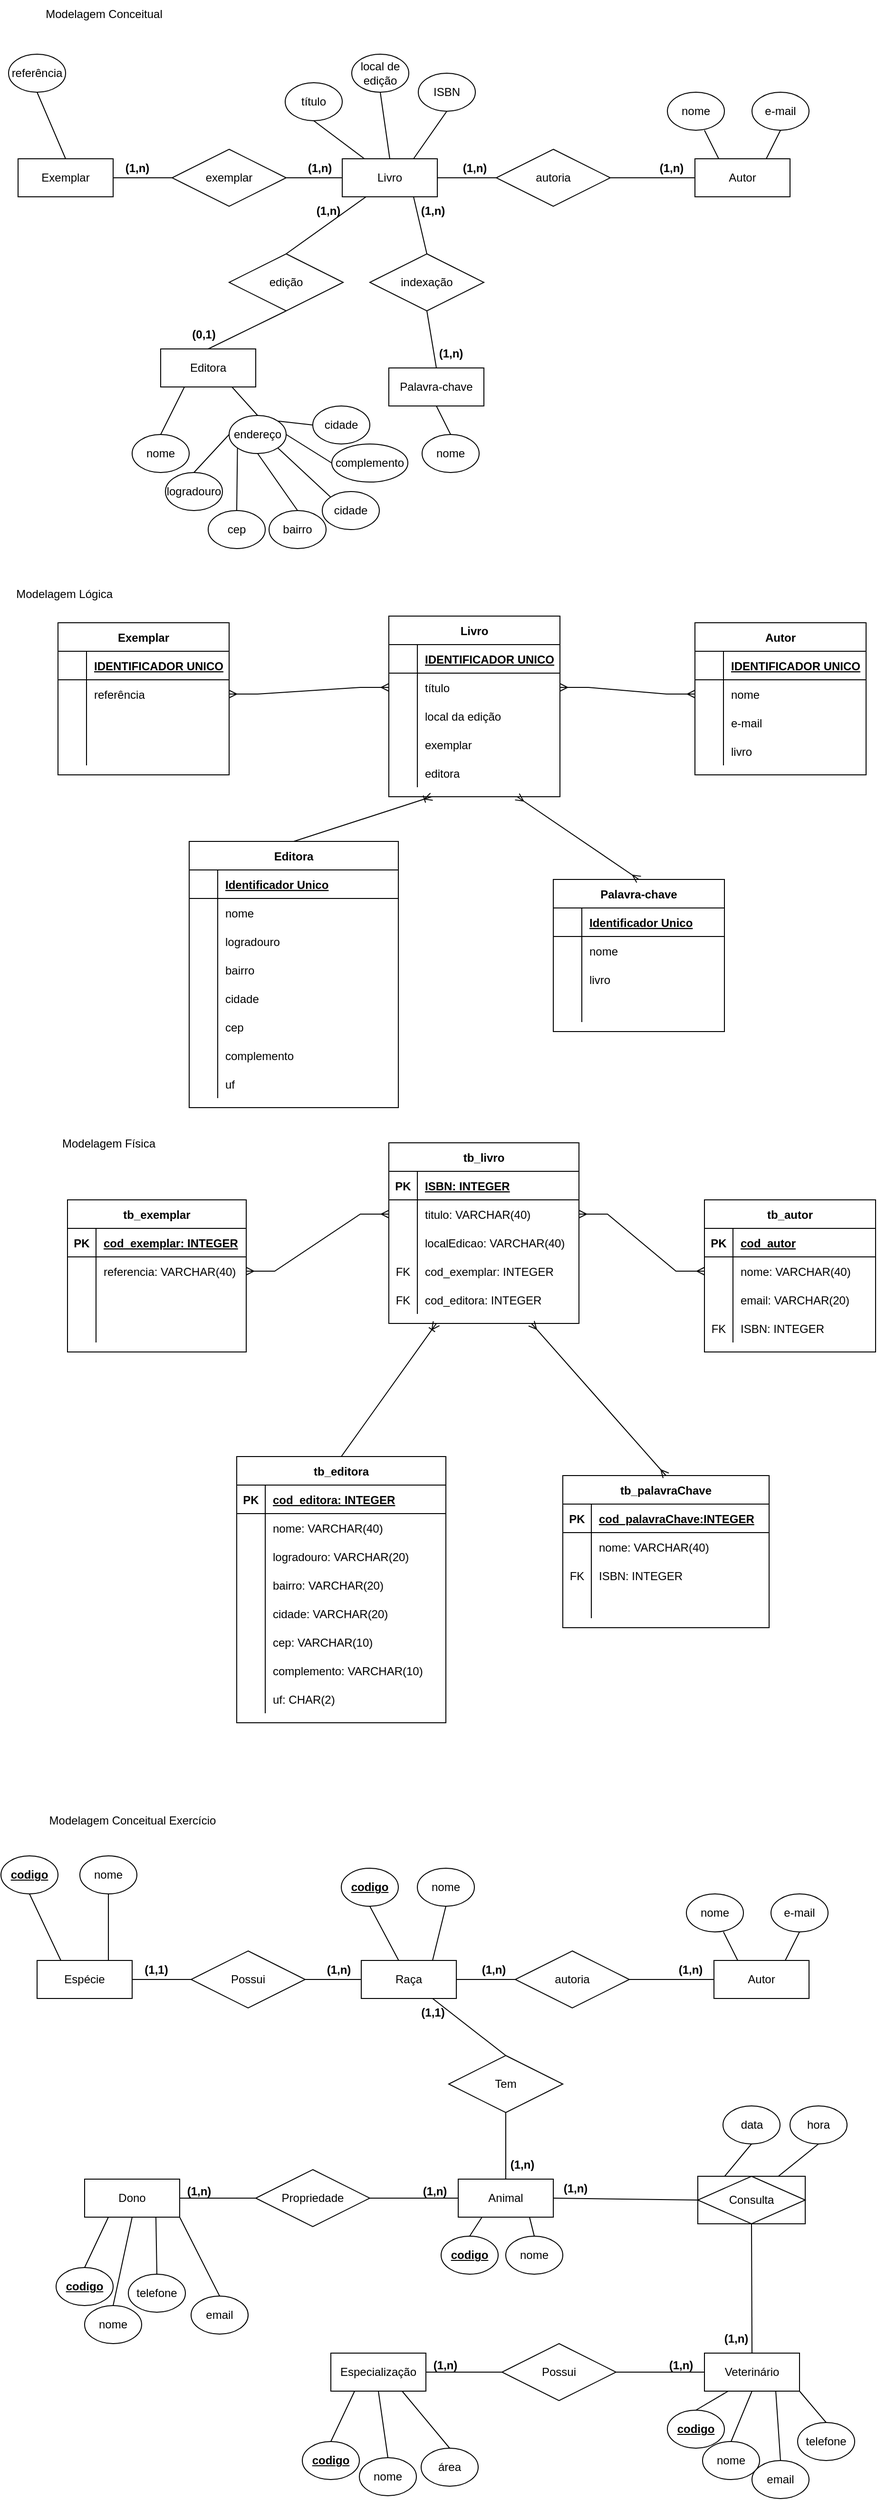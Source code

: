 <mxfile version="20.2.0" type="device"><diagram id="R2lEEEUBdFMjLlhIrx00" name="Page-1"><mxGraphModel dx="1872" dy="706" grid="1" gridSize="10" guides="1" tooltips="1" connect="1" arrows="1" fold="1" page="1" pageScale="1" pageWidth="850" pageHeight="1100" math="0" shadow="0" extFonts="Permanent Marker^https://fonts.googleapis.com/css?family=Permanent+Marker"><root><mxCell id="0"/><mxCell id="1" parent="0"/><mxCell id="kR7XuDyARgtKQcnC4l5c-1" value="Exemplar" style="whiteSpace=wrap;html=1;align=center;" parent="1" vertex="1"><mxGeometry x="-30" y="242" width="100" height="40" as="geometry"/></mxCell><mxCell id="kR7XuDyARgtKQcnC4l5c-2" value="Livro" style="whiteSpace=wrap;html=1;align=center;" parent="1" vertex="1"><mxGeometry x="311" y="242" width="100" height="40" as="geometry"/></mxCell><mxCell id="kR7XuDyARgtKQcnC4l5c-3" value="Autor" style="whiteSpace=wrap;html=1;align=center;" parent="1" vertex="1"><mxGeometry x="682" y="242" width="100" height="40" as="geometry"/></mxCell><mxCell id="kR7XuDyARgtKQcnC4l5c-4" value="Editora" style="whiteSpace=wrap;html=1;align=center;" parent="1" vertex="1"><mxGeometry x="120" y="442" width="100" height="40" as="geometry"/></mxCell><mxCell id="kR7XuDyARgtKQcnC4l5c-5" value="Palavra-chave" style="whiteSpace=wrap;html=1;align=center;" parent="1" vertex="1"><mxGeometry x="360" y="462" width="100" height="40" as="geometry"/></mxCell><mxCell id="kR7XuDyARgtKQcnC4l5c-8" value="referência" style="ellipse;whiteSpace=wrap;html=1;align=center;" parent="1" vertex="1"><mxGeometry x="-40" y="132" width="60" height="40" as="geometry"/></mxCell><mxCell id="kR7XuDyARgtKQcnC4l5c-9" value="título" style="ellipse;whiteSpace=wrap;html=1;align=center;" parent="1" vertex="1"><mxGeometry x="251" y="162" width="60" height="40" as="geometry"/></mxCell><mxCell id="kR7XuDyARgtKQcnC4l5c-10" value="ISBN" style="ellipse;whiteSpace=wrap;html=1;align=center;" parent="1" vertex="1"><mxGeometry x="391" y="152" width="60" height="40" as="geometry"/></mxCell><mxCell id="kR7XuDyARgtKQcnC4l5c-11" value="local de edição" style="ellipse;whiteSpace=wrap;html=1;align=center;" parent="1" vertex="1"><mxGeometry x="321" y="132" width="60" height="40" as="geometry"/></mxCell><mxCell id="kR7XuDyARgtKQcnC4l5c-12" value="nome" style="ellipse;whiteSpace=wrap;html=1;align=center;" parent="1" vertex="1"><mxGeometry x="653" y="172" width="60" height="40" as="geometry"/></mxCell><mxCell id="kR7XuDyARgtKQcnC4l5c-13" value="e-mail" style="ellipse;whiteSpace=wrap;html=1;align=center;" parent="1" vertex="1"><mxGeometry x="742" y="172" width="60" height="40" as="geometry"/></mxCell><mxCell id="kR7XuDyARgtKQcnC4l5c-14" value="endereço" style="ellipse;whiteSpace=wrap;html=1;align=center;" parent="1" vertex="1"><mxGeometry x="192" y="512" width="60" height="40" as="geometry"/></mxCell><mxCell id="kR7XuDyARgtKQcnC4l5c-15" value="nome" style="ellipse;whiteSpace=wrap;html=1;align=center;" parent="1" vertex="1"><mxGeometry x="90" y="532" width="60" height="40" as="geometry"/></mxCell><mxCell id="kR7XuDyARgtKQcnC4l5c-16" value="nome" style="ellipse;whiteSpace=wrap;html=1;align=center;" parent="1" vertex="1"><mxGeometry x="395" y="532" width="60" height="40" as="geometry"/></mxCell><mxCell id="kR7XuDyARgtKQcnC4l5c-18" value="" style="endArrow=none;html=1;rounded=0;entryX=0.5;entryY=1;entryDx=0;entryDy=0;exitX=0.5;exitY=0;exitDx=0;exitDy=0;" parent="1" source="kR7XuDyARgtKQcnC4l5c-1" target="kR7XuDyARgtKQcnC4l5c-8" edge="1"><mxGeometry width="50" height="50" relative="1" as="geometry"><mxPoint x="400" y="362" as="sourcePoint"/><mxPoint x="450" y="312" as="targetPoint"/></mxGeometry></mxCell><mxCell id="kR7XuDyARgtKQcnC4l5c-19" value="" style="endArrow=none;html=1;rounded=0;entryX=0.5;entryY=1;entryDx=0;entryDy=0;" parent="1" source="kR7XuDyARgtKQcnC4l5c-2" target="kR7XuDyARgtKQcnC4l5c-9" edge="1"><mxGeometry width="50" height="50" relative="1" as="geometry"><mxPoint x="81" y="252" as="sourcePoint"/><mxPoint x="51" y="182" as="targetPoint"/></mxGeometry></mxCell><mxCell id="kR7XuDyARgtKQcnC4l5c-20" value="" style="endArrow=none;html=1;rounded=0;entryX=0.5;entryY=1;entryDx=0;entryDy=0;exitX=0.5;exitY=0;exitDx=0;exitDy=0;" parent="1" source="kR7XuDyARgtKQcnC4l5c-2" target="kR7XuDyARgtKQcnC4l5c-11" edge="1"><mxGeometry width="50" height="50" relative="1" as="geometry"><mxPoint x="344.333" y="252" as="sourcePoint"/><mxPoint x="291" y="212" as="targetPoint"/></mxGeometry></mxCell><mxCell id="kR7XuDyARgtKQcnC4l5c-21" value="" style="endArrow=none;html=1;rounded=0;entryX=0.5;entryY=1;entryDx=0;entryDy=0;exitX=0.75;exitY=0;exitDx=0;exitDy=0;" parent="1" source="kR7XuDyARgtKQcnC4l5c-2" target="kR7XuDyARgtKQcnC4l5c-10" edge="1"><mxGeometry width="50" height="50" relative="1" as="geometry"><mxPoint x="354.333" y="262" as="sourcePoint"/><mxPoint x="301" y="222" as="targetPoint"/></mxGeometry></mxCell><mxCell id="kR7XuDyARgtKQcnC4l5c-22" value="" style="endArrow=none;html=1;rounded=0;entryX=0.5;entryY=1;entryDx=0;entryDy=0;exitX=0.25;exitY=0;exitDx=0;exitDy=0;" parent="1" source="kR7XuDyARgtKQcnC4l5c-3" edge="1"><mxGeometry width="50" height="50" relative="1" as="geometry"><mxPoint x="445.333" y="272" as="sourcePoint"/><mxPoint x="692" y="212" as="targetPoint"/></mxGeometry></mxCell><mxCell id="kR7XuDyARgtKQcnC4l5c-23" value="" style="endArrow=none;html=1;rounded=0;entryX=0.5;entryY=1;entryDx=0;entryDy=0;exitX=0.75;exitY=0;exitDx=0;exitDy=0;" parent="1" source="kR7XuDyARgtKQcnC4l5c-3" target="kR7XuDyARgtKQcnC4l5c-13" edge="1"><mxGeometry width="50" height="50" relative="1" as="geometry"><mxPoint x="455.333" y="282" as="sourcePoint"/><mxPoint x="402" y="242" as="targetPoint"/></mxGeometry></mxCell><mxCell id="kR7XuDyARgtKQcnC4l5c-24" value="" style="endArrow=none;html=1;rounded=0;entryX=0.5;entryY=0;entryDx=0;entryDy=0;exitX=0.25;exitY=1;exitDx=0;exitDy=0;" parent="1" source="kR7XuDyARgtKQcnC4l5c-4" target="kR7XuDyARgtKQcnC4l5c-15" edge="1"><mxGeometry width="50" height="50" relative="1" as="geometry"><mxPoint x="333.333" y="292" as="sourcePoint"/><mxPoint x="280" y="252" as="targetPoint"/></mxGeometry></mxCell><mxCell id="kR7XuDyARgtKQcnC4l5c-25" value="" style="endArrow=none;html=1;rounded=0;entryX=0.5;entryY=0;entryDx=0;entryDy=0;exitX=0.75;exitY=1;exitDx=0;exitDy=0;" parent="1" source="kR7XuDyARgtKQcnC4l5c-4" target="kR7XuDyARgtKQcnC4l5c-14" edge="1"><mxGeometry width="50" height="50" relative="1" as="geometry"><mxPoint x="155" y="512" as="sourcePoint"/><mxPoint x="130" y="542" as="targetPoint"/></mxGeometry></mxCell><mxCell id="kR7XuDyARgtKQcnC4l5c-26" value="" style="endArrow=none;html=1;rounded=0;entryX=0.5;entryY=0;entryDx=0;entryDy=0;exitX=0.5;exitY=1;exitDx=0;exitDy=0;" parent="1" source="kR7XuDyARgtKQcnC4l5c-5" target="kR7XuDyARgtKQcnC4l5c-16" edge="1"><mxGeometry width="50" height="50" relative="1" as="geometry"><mxPoint x="165" y="522" as="sourcePoint"/><mxPoint x="140" y="552" as="targetPoint"/></mxGeometry></mxCell><mxCell id="kR7XuDyARgtKQcnC4l5c-27" value="exemplar" style="shape=rhombus;perimeter=rhombusPerimeter;whiteSpace=wrap;html=1;align=center;" parent="1" vertex="1"><mxGeometry x="132" y="232" width="120" height="60" as="geometry"/></mxCell><mxCell id="kR7XuDyARgtKQcnC4l5c-28" value="" style="endArrow=none;html=1;rounded=0;exitX=1;exitY=0.5;exitDx=0;exitDy=0;entryX=0;entryY=0.5;entryDx=0;entryDy=0;" parent="1" source="kR7XuDyARgtKQcnC4l5c-1" target="kR7XuDyARgtKQcnC4l5c-27" edge="1"><mxGeometry width="50" height="50" relative="1" as="geometry"><mxPoint x="400" y="362" as="sourcePoint"/><mxPoint x="450" y="312" as="targetPoint"/></mxGeometry></mxCell><mxCell id="kR7XuDyARgtKQcnC4l5c-29" value="" style="endArrow=none;html=1;rounded=0;entryX=0;entryY=0.5;entryDx=0;entryDy=0;exitX=1;exitY=0.5;exitDx=0;exitDy=0;" parent="1" source="kR7XuDyARgtKQcnC4l5c-27" target="kR7XuDyARgtKQcnC4l5c-2" edge="1"><mxGeometry width="50" height="50" relative="1" as="geometry"><mxPoint x="250" y="272" as="sourcePoint"/><mxPoint x="142" y="272" as="targetPoint"/></mxGeometry></mxCell><mxCell id="kR7XuDyARgtKQcnC4l5c-30" value="autoria" style="shape=rhombus;perimeter=rhombusPerimeter;whiteSpace=wrap;html=1;align=center;" parent="1" vertex="1"><mxGeometry x="473" y="232" width="120" height="60" as="geometry"/></mxCell><mxCell id="kR7XuDyARgtKQcnC4l5c-31" value="" style="endArrow=none;html=1;rounded=0;entryX=0;entryY=0.5;entryDx=0;entryDy=0;" parent="1" source="kR7XuDyARgtKQcnC4l5c-2" target="kR7XuDyARgtKQcnC4l5c-30" edge="1"><mxGeometry width="50" height="50" relative="1" as="geometry"><mxPoint x="411" y="262" as="sourcePoint"/><mxPoint x="791" y="312" as="targetPoint"/></mxGeometry></mxCell><mxCell id="kR7XuDyARgtKQcnC4l5c-32" value="" style="endArrow=none;html=1;rounded=0;exitX=1;exitY=0.5;exitDx=0;exitDy=0;entryX=0;entryY=0.5;entryDx=0;entryDy=0;" parent="1" source="kR7XuDyARgtKQcnC4l5c-30" target="kR7XuDyARgtKQcnC4l5c-3" edge="1"><mxGeometry width="50" height="50" relative="1" as="geometry"><mxPoint x="591" y="272" as="sourcePoint"/><mxPoint x="630" y="282" as="targetPoint"/></mxGeometry></mxCell><mxCell id="kR7XuDyARgtKQcnC4l5c-33" value="edição" style="shape=rhombus;perimeter=rhombusPerimeter;whiteSpace=wrap;html=1;align=center;rotation=0;" parent="1" vertex="1"><mxGeometry x="192" y="342" width="120" height="60" as="geometry"/></mxCell><mxCell id="kR7XuDyARgtKQcnC4l5c-34" value="" style="endArrow=none;html=1;rounded=0;exitX=0.5;exitY=0;exitDx=0;exitDy=0;entryX=0.5;entryY=1;entryDx=0;entryDy=0;" parent="1" source="kR7XuDyARgtKQcnC4l5c-4" target="kR7XuDyARgtKQcnC4l5c-33" edge="1"><mxGeometry width="50" height="50" relative="1" as="geometry"><mxPoint x="130" y="372" as="sourcePoint"/><mxPoint x="510" y="422" as="targetPoint"/></mxGeometry></mxCell><mxCell id="kR7XuDyARgtKQcnC4l5c-35" value="" style="endArrow=none;html=1;rounded=0;entryX=0.25;entryY=1;entryDx=0;entryDy=0;exitX=0.5;exitY=0;exitDx=0;exitDy=0;" parent="1" source="kR7XuDyARgtKQcnC4l5c-33" target="kR7XuDyARgtKQcnC4l5c-2" edge="1"><mxGeometry width="50" height="50" relative="1" as="geometry"><mxPoint x="310" y="382" as="sourcePoint"/><mxPoint x="371" y="372" as="targetPoint"/></mxGeometry></mxCell><mxCell id="kR7XuDyARgtKQcnC4l5c-36" value="indexação" style="shape=rhombus;perimeter=rhombusPerimeter;whiteSpace=wrap;html=1;align=center;" parent="1" vertex="1"><mxGeometry x="340" y="342" width="120" height="60" as="geometry"/></mxCell><mxCell id="kR7XuDyARgtKQcnC4l5c-37" value="" style="endArrow=none;html=1;rounded=0;exitX=0.5;exitY=0;exitDx=0;exitDy=0;entryX=0.5;entryY=1;entryDx=0;entryDy=0;" parent="1" source="kR7XuDyARgtKQcnC4l5c-5" target="kR7XuDyARgtKQcnC4l5c-36" edge="1"><mxGeometry width="50" height="50" relative="1" as="geometry"><mxPoint x="289.5" y="392" as="sourcePoint"/><mxPoint x="669.5" y="442" as="targetPoint"/></mxGeometry></mxCell><mxCell id="kR7XuDyARgtKQcnC4l5c-38" value="" style="endArrow=none;html=1;rounded=0;entryX=0.75;entryY=1;entryDx=0;entryDy=0;exitX=0.5;exitY=0;exitDx=0;exitDy=0;" parent="1" source="kR7XuDyARgtKQcnC4l5c-36" target="kR7XuDyARgtKQcnC4l5c-2" edge="1"><mxGeometry width="50" height="50" relative="1" as="geometry"><mxPoint x="469.5" y="402" as="sourcePoint"/><mxPoint x="530.5" y="392" as="targetPoint"/></mxGeometry></mxCell><mxCell id="kR7XuDyARgtKQcnC4l5c-39" value="&lt;b&gt;(1,n)&lt;/b&gt;" style="text;html=1;align=center;verticalAlign=middle;resizable=0;points=[];autosize=1;strokeColor=none;fillColor=none;" parent="1" vertex="1"><mxGeometry x="425" y="237" width="50" height="30" as="geometry"/></mxCell><mxCell id="kR7XuDyARgtKQcnC4l5c-40" value="&lt;b&gt;(1,n)&lt;/b&gt;" style="text;html=1;align=center;verticalAlign=middle;resizable=0;points=[];autosize=1;strokeColor=none;fillColor=none;" parent="1" vertex="1"><mxGeometry x="632" y="237" width="50" height="30" as="geometry"/></mxCell><mxCell id="kR7XuDyARgtKQcnC4l5c-41" value="&lt;b&gt;(1,n)&lt;/b&gt;" style="text;html=1;align=center;verticalAlign=middle;resizable=0;points=[];autosize=1;strokeColor=none;fillColor=none;" parent="1" vertex="1"><mxGeometry x="381" y="282" width="50" height="30" as="geometry"/></mxCell><mxCell id="kR7XuDyARgtKQcnC4l5c-42" value="&lt;b&gt;(1,n)&lt;/b&gt;" style="text;html=1;align=center;verticalAlign=middle;resizable=0;points=[];autosize=1;strokeColor=none;fillColor=none;" parent="1" vertex="1"><mxGeometry x="400" y="432" width="50" height="30" as="geometry"/></mxCell><mxCell id="kR7XuDyARgtKQcnC4l5c-43" value="&lt;b&gt;(0,1)&lt;/b&gt;" style="text;html=1;align=center;verticalAlign=middle;resizable=0;points=[];autosize=1;strokeColor=none;fillColor=none;" parent="1" vertex="1"><mxGeometry x="140" y="412" width="50" height="30" as="geometry"/></mxCell><mxCell id="kR7XuDyARgtKQcnC4l5c-44" value="&lt;b&gt;(1,n)&lt;/b&gt;" style="text;html=1;align=center;verticalAlign=middle;resizable=0;points=[];autosize=1;strokeColor=none;fillColor=none;" parent="1" vertex="1"><mxGeometry x="271" y="282" width="50" height="30" as="geometry"/></mxCell><mxCell id="kR7XuDyARgtKQcnC4l5c-45" value="&lt;b&gt;(1,n)&lt;/b&gt;" style="text;html=1;align=center;verticalAlign=middle;resizable=0;points=[];autosize=1;strokeColor=none;fillColor=none;" parent="1" vertex="1"><mxGeometry x="262" y="237" width="50" height="30" as="geometry"/></mxCell><mxCell id="kR7XuDyARgtKQcnC4l5c-46" value="&lt;b&gt;(1,n)&lt;/b&gt;" style="text;html=1;align=center;verticalAlign=middle;resizable=0;points=[];autosize=1;strokeColor=none;fillColor=none;" parent="1" vertex="1"><mxGeometry x="70" y="237" width="50" height="30" as="geometry"/></mxCell><mxCell id="kR7XuDyARgtKQcnC4l5c-47" value="Modelagem Conceitual" style="text;html=1;align=center;verticalAlign=middle;resizable=0;points=[];autosize=1;strokeColor=none;fillColor=none;" parent="1" vertex="1"><mxGeometry x="-15" y="75" width="150" height="30" as="geometry"/></mxCell><mxCell id="kR7XuDyARgtKQcnC4l5c-48" value="Modelagem Lógica&amp;nbsp;" style="text;html=1;align=center;verticalAlign=middle;resizable=0;points=[];autosize=1;strokeColor=none;fillColor=none;" parent="1" vertex="1"><mxGeometry x="-45" y="685" width="130" height="30" as="geometry"/></mxCell><mxCell id="kR7XuDyARgtKQcnC4l5c-49" value="Exemplar" style="shape=table;startSize=30;container=1;collapsible=1;childLayout=tableLayout;fixedRows=1;rowLines=0;fontStyle=1;align=center;resizeLast=1;" parent="1" vertex="1"><mxGeometry x="12" y="730" width="180" height="160" as="geometry"/></mxCell><mxCell id="kR7XuDyARgtKQcnC4l5c-50" value="" style="shape=tableRow;horizontal=0;startSize=0;swimlaneHead=0;swimlaneBody=0;fillColor=none;collapsible=0;dropTarget=0;points=[[0,0.5],[1,0.5]];portConstraint=eastwest;top=0;left=0;right=0;bottom=1;" parent="kR7XuDyARgtKQcnC4l5c-49" vertex="1"><mxGeometry y="30" width="180" height="30" as="geometry"/></mxCell><mxCell id="kR7XuDyARgtKQcnC4l5c-51" value="" style="shape=partialRectangle;connectable=0;fillColor=none;top=0;left=0;bottom=0;right=0;fontStyle=1;overflow=hidden;" parent="kR7XuDyARgtKQcnC4l5c-50" vertex="1"><mxGeometry width="30" height="30" as="geometry"><mxRectangle width="30" height="30" as="alternateBounds"/></mxGeometry></mxCell><mxCell id="kR7XuDyARgtKQcnC4l5c-52" value="IDENTIFICADOR UNICO" style="shape=partialRectangle;connectable=0;fillColor=none;top=0;left=0;bottom=0;right=0;align=left;spacingLeft=6;fontStyle=5;overflow=hidden;" parent="kR7XuDyARgtKQcnC4l5c-50" vertex="1"><mxGeometry x="30" width="150" height="30" as="geometry"><mxRectangle width="150" height="30" as="alternateBounds"/></mxGeometry></mxCell><mxCell id="kR7XuDyARgtKQcnC4l5c-53" value="" style="shape=tableRow;horizontal=0;startSize=0;swimlaneHead=0;swimlaneBody=0;fillColor=none;collapsible=0;dropTarget=0;points=[[0,0.5],[1,0.5]];portConstraint=eastwest;top=0;left=0;right=0;bottom=0;" parent="kR7XuDyARgtKQcnC4l5c-49" vertex="1"><mxGeometry y="60" width="180" height="30" as="geometry"/></mxCell><mxCell id="kR7XuDyARgtKQcnC4l5c-54" value="" style="shape=partialRectangle;connectable=0;fillColor=none;top=0;left=0;bottom=0;right=0;editable=1;overflow=hidden;" parent="kR7XuDyARgtKQcnC4l5c-53" vertex="1"><mxGeometry width="30" height="30" as="geometry"><mxRectangle width="30" height="30" as="alternateBounds"/></mxGeometry></mxCell><mxCell id="kR7XuDyARgtKQcnC4l5c-55" value="referência" style="shape=partialRectangle;connectable=0;fillColor=none;top=0;left=0;bottom=0;right=0;align=left;spacingLeft=6;overflow=hidden;" parent="kR7XuDyARgtKQcnC4l5c-53" vertex="1"><mxGeometry x="30" width="150" height="30" as="geometry"><mxRectangle width="150" height="30" as="alternateBounds"/></mxGeometry></mxCell><mxCell id="kR7XuDyARgtKQcnC4l5c-56" value="" style="shape=tableRow;horizontal=0;startSize=0;swimlaneHead=0;swimlaneBody=0;fillColor=none;collapsible=0;dropTarget=0;points=[[0,0.5],[1,0.5]];portConstraint=eastwest;top=0;left=0;right=0;bottom=0;" parent="kR7XuDyARgtKQcnC4l5c-49" vertex="1"><mxGeometry y="90" width="180" height="30" as="geometry"/></mxCell><mxCell id="kR7XuDyARgtKQcnC4l5c-57" value="" style="shape=partialRectangle;connectable=0;fillColor=none;top=0;left=0;bottom=0;right=0;editable=1;overflow=hidden;" parent="kR7XuDyARgtKQcnC4l5c-56" vertex="1"><mxGeometry width="30" height="30" as="geometry"><mxRectangle width="30" height="30" as="alternateBounds"/></mxGeometry></mxCell><mxCell id="kR7XuDyARgtKQcnC4l5c-58" value="" style="shape=partialRectangle;connectable=0;fillColor=none;top=0;left=0;bottom=0;right=0;align=left;spacingLeft=6;overflow=hidden;" parent="kR7XuDyARgtKQcnC4l5c-56" vertex="1"><mxGeometry x="30" width="150" height="30" as="geometry"><mxRectangle width="150" height="30" as="alternateBounds"/></mxGeometry></mxCell><mxCell id="kR7XuDyARgtKQcnC4l5c-59" value="" style="shape=tableRow;horizontal=0;startSize=0;swimlaneHead=0;swimlaneBody=0;fillColor=none;collapsible=0;dropTarget=0;points=[[0,0.5],[1,0.5]];portConstraint=eastwest;top=0;left=0;right=0;bottom=0;" parent="kR7XuDyARgtKQcnC4l5c-49" vertex="1"><mxGeometry y="120" width="180" height="30" as="geometry"/></mxCell><mxCell id="kR7XuDyARgtKQcnC4l5c-60" value="" style="shape=partialRectangle;connectable=0;fillColor=none;top=0;left=0;bottom=0;right=0;editable=1;overflow=hidden;" parent="kR7XuDyARgtKQcnC4l5c-59" vertex="1"><mxGeometry width="30" height="30" as="geometry"><mxRectangle width="30" height="30" as="alternateBounds"/></mxGeometry></mxCell><mxCell id="kR7XuDyARgtKQcnC4l5c-61" value="" style="shape=partialRectangle;connectable=0;fillColor=none;top=0;left=0;bottom=0;right=0;align=left;spacingLeft=6;overflow=hidden;" parent="kR7XuDyARgtKQcnC4l5c-59" vertex="1"><mxGeometry x="30" width="150" height="30" as="geometry"><mxRectangle width="150" height="30" as="alternateBounds"/></mxGeometry></mxCell><mxCell id="kR7XuDyARgtKQcnC4l5c-62" value="Livro" style="shape=table;startSize=30;container=1;collapsible=1;childLayout=tableLayout;fixedRows=1;rowLines=0;fontStyle=1;align=center;resizeLast=1;" parent="1" vertex="1"><mxGeometry x="360" y="723" width="180" height="190" as="geometry"/></mxCell><mxCell id="kR7XuDyARgtKQcnC4l5c-63" value="" style="shape=tableRow;horizontal=0;startSize=0;swimlaneHead=0;swimlaneBody=0;fillColor=none;collapsible=0;dropTarget=0;points=[[0,0.5],[1,0.5]];portConstraint=eastwest;top=0;left=0;right=0;bottom=1;" parent="kR7XuDyARgtKQcnC4l5c-62" vertex="1"><mxGeometry y="30" width="180" height="30" as="geometry"/></mxCell><mxCell id="kR7XuDyARgtKQcnC4l5c-64" value="" style="shape=partialRectangle;connectable=0;fillColor=none;top=0;left=0;bottom=0;right=0;fontStyle=1;overflow=hidden;" parent="kR7XuDyARgtKQcnC4l5c-63" vertex="1"><mxGeometry width="30" height="30" as="geometry"><mxRectangle width="30" height="30" as="alternateBounds"/></mxGeometry></mxCell><mxCell id="kR7XuDyARgtKQcnC4l5c-65" value="IDENTIFICADOR UNICO" style="shape=partialRectangle;connectable=0;fillColor=none;top=0;left=0;bottom=0;right=0;align=left;spacingLeft=6;fontStyle=5;overflow=hidden;" parent="kR7XuDyARgtKQcnC4l5c-63" vertex="1"><mxGeometry x="30" width="150" height="30" as="geometry"><mxRectangle width="150" height="30" as="alternateBounds"/></mxGeometry></mxCell><mxCell id="kR7XuDyARgtKQcnC4l5c-66" value="" style="shape=tableRow;horizontal=0;startSize=0;swimlaneHead=0;swimlaneBody=0;fillColor=none;collapsible=0;dropTarget=0;points=[[0,0.5],[1,0.5]];portConstraint=eastwest;top=0;left=0;right=0;bottom=0;" parent="kR7XuDyARgtKQcnC4l5c-62" vertex="1"><mxGeometry y="60" width="180" height="30" as="geometry"/></mxCell><mxCell id="kR7XuDyARgtKQcnC4l5c-67" value="" style="shape=partialRectangle;connectable=0;fillColor=none;top=0;left=0;bottom=0;right=0;editable=1;overflow=hidden;" parent="kR7XuDyARgtKQcnC4l5c-66" vertex="1"><mxGeometry width="30" height="30" as="geometry"><mxRectangle width="30" height="30" as="alternateBounds"/></mxGeometry></mxCell><mxCell id="kR7XuDyARgtKQcnC4l5c-68" value="título" style="shape=partialRectangle;connectable=0;fillColor=none;top=0;left=0;bottom=0;right=0;align=left;spacingLeft=6;overflow=hidden;" parent="kR7XuDyARgtKQcnC4l5c-66" vertex="1"><mxGeometry x="30" width="150" height="30" as="geometry"><mxRectangle width="150" height="30" as="alternateBounds"/></mxGeometry></mxCell><mxCell id="kR7XuDyARgtKQcnC4l5c-69" value="" style="shape=tableRow;horizontal=0;startSize=0;swimlaneHead=0;swimlaneBody=0;fillColor=none;collapsible=0;dropTarget=0;points=[[0,0.5],[1,0.5]];portConstraint=eastwest;top=0;left=0;right=0;bottom=0;" parent="kR7XuDyARgtKQcnC4l5c-62" vertex="1"><mxGeometry y="90" width="180" height="30" as="geometry"/></mxCell><mxCell id="kR7XuDyARgtKQcnC4l5c-70" value="" style="shape=partialRectangle;connectable=0;fillColor=none;top=0;left=0;bottom=0;right=0;editable=1;overflow=hidden;" parent="kR7XuDyARgtKQcnC4l5c-69" vertex="1"><mxGeometry width="30" height="30" as="geometry"><mxRectangle width="30" height="30" as="alternateBounds"/></mxGeometry></mxCell><mxCell id="kR7XuDyARgtKQcnC4l5c-71" value="local da edição" style="shape=partialRectangle;connectable=0;fillColor=none;top=0;left=0;bottom=0;right=0;align=left;spacingLeft=6;overflow=hidden;" parent="kR7XuDyARgtKQcnC4l5c-69" vertex="1"><mxGeometry x="30" width="150" height="30" as="geometry"><mxRectangle width="150" height="30" as="alternateBounds"/></mxGeometry></mxCell><mxCell id="kR7XuDyARgtKQcnC4l5c-119" value="" style="shape=tableRow;horizontal=0;startSize=0;swimlaneHead=0;swimlaneBody=0;fillColor=none;collapsible=0;dropTarget=0;points=[[0,0.5],[1,0.5]];portConstraint=eastwest;top=0;left=0;right=0;bottom=0;" parent="kR7XuDyARgtKQcnC4l5c-62" vertex="1"><mxGeometry y="120" width="180" height="30" as="geometry"/></mxCell><mxCell id="kR7XuDyARgtKQcnC4l5c-120" value="" style="shape=partialRectangle;connectable=0;fillColor=none;top=0;left=0;bottom=0;right=0;editable=1;overflow=hidden;" parent="kR7XuDyARgtKQcnC4l5c-119" vertex="1"><mxGeometry width="30" height="30" as="geometry"><mxRectangle width="30" height="30" as="alternateBounds"/></mxGeometry></mxCell><mxCell id="kR7XuDyARgtKQcnC4l5c-121" value="exemplar" style="shape=partialRectangle;connectable=0;fillColor=none;top=0;left=0;bottom=0;right=0;align=left;spacingLeft=6;overflow=hidden;" parent="kR7XuDyARgtKQcnC4l5c-119" vertex="1"><mxGeometry x="30" width="150" height="30" as="geometry"><mxRectangle width="150" height="30" as="alternateBounds"/></mxGeometry></mxCell><mxCell id="kR7XuDyARgtKQcnC4l5c-122" value="" style="shape=tableRow;horizontal=0;startSize=0;swimlaneHead=0;swimlaneBody=0;fillColor=none;collapsible=0;dropTarget=0;points=[[0,0.5],[1,0.5]];portConstraint=eastwest;top=0;left=0;right=0;bottom=0;" parent="kR7XuDyARgtKQcnC4l5c-62" vertex="1"><mxGeometry y="150" width="180" height="30" as="geometry"/></mxCell><mxCell id="kR7XuDyARgtKQcnC4l5c-123" value="" style="shape=partialRectangle;connectable=0;fillColor=none;top=0;left=0;bottom=0;right=0;editable=1;overflow=hidden;" parent="kR7XuDyARgtKQcnC4l5c-122" vertex="1"><mxGeometry width="30" height="30" as="geometry"><mxRectangle width="30" height="30" as="alternateBounds"/></mxGeometry></mxCell><mxCell id="kR7XuDyARgtKQcnC4l5c-124" value="editora" style="shape=partialRectangle;connectable=0;fillColor=none;top=0;left=0;bottom=0;right=0;align=left;spacingLeft=6;overflow=hidden;" parent="kR7XuDyARgtKQcnC4l5c-122" vertex="1"><mxGeometry x="30" width="150" height="30" as="geometry"><mxRectangle width="150" height="30" as="alternateBounds"/></mxGeometry></mxCell><mxCell id="kR7XuDyARgtKQcnC4l5c-75" value="Autor" style="shape=table;startSize=30;container=1;collapsible=1;childLayout=tableLayout;fixedRows=1;rowLines=0;fontStyle=1;align=center;resizeLast=1;" parent="1" vertex="1"><mxGeometry x="682" y="730" width="180" height="160" as="geometry"/></mxCell><mxCell id="kR7XuDyARgtKQcnC4l5c-76" value="" style="shape=tableRow;horizontal=0;startSize=0;swimlaneHead=0;swimlaneBody=0;fillColor=none;collapsible=0;dropTarget=0;points=[[0,0.5],[1,0.5]];portConstraint=eastwest;top=0;left=0;right=0;bottom=1;" parent="kR7XuDyARgtKQcnC4l5c-75" vertex="1"><mxGeometry y="30" width="180" height="30" as="geometry"/></mxCell><mxCell id="kR7XuDyARgtKQcnC4l5c-77" value="" style="shape=partialRectangle;connectable=0;fillColor=none;top=0;left=0;bottom=0;right=0;fontStyle=1;overflow=hidden;" parent="kR7XuDyARgtKQcnC4l5c-76" vertex="1"><mxGeometry width="30" height="30" as="geometry"><mxRectangle width="30" height="30" as="alternateBounds"/></mxGeometry></mxCell><mxCell id="kR7XuDyARgtKQcnC4l5c-78" value="IDENTIFICADOR UNICO" style="shape=partialRectangle;connectable=0;fillColor=none;top=0;left=0;bottom=0;right=0;align=left;spacingLeft=6;fontStyle=5;overflow=hidden;" parent="kR7XuDyARgtKQcnC4l5c-76" vertex="1"><mxGeometry x="30" width="150" height="30" as="geometry"><mxRectangle width="150" height="30" as="alternateBounds"/></mxGeometry></mxCell><mxCell id="kR7XuDyARgtKQcnC4l5c-79" value="" style="shape=tableRow;horizontal=0;startSize=0;swimlaneHead=0;swimlaneBody=0;fillColor=none;collapsible=0;dropTarget=0;points=[[0,0.5],[1,0.5]];portConstraint=eastwest;top=0;left=0;right=0;bottom=0;" parent="kR7XuDyARgtKQcnC4l5c-75" vertex="1"><mxGeometry y="60" width="180" height="30" as="geometry"/></mxCell><mxCell id="kR7XuDyARgtKQcnC4l5c-80" value="" style="shape=partialRectangle;connectable=0;fillColor=none;top=0;left=0;bottom=0;right=0;editable=1;overflow=hidden;" parent="kR7XuDyARgtKQcnC4l5c-79" vertex="1"><mxGeometry width="30" height="30" as="geometry"><mxRectangle width="30" height="30" as="alternateBounds"/></mxGeometry></mxCell><mxCell id="kR7XuDyARgtKQcnC4l5c-81" value="nome" style="shape=partialRectangle;connectable=0;fillColor=none;top=0;left=0;bottom=0;right=0;align=left;spacingLeft=6;overflow=hidden;" parent="kR7XuDyARgtKQcnC4l5c-79" vertex="1"><mxGeometry x="30" width="150" height="30" as="geometry"><mxRectangle width="150" height="30" as="alternateBounds"/></mxGeometry></mxCell><mxCell id="kR7XuDyARgtKQcnC4l5c-82" value="" style="shape=tableRow;horizontal=0;startSize=0;swimlaneHead=0;swimlaneBody=0;fillColor=none;collapsible=0;dropTarget=0;points=[[0,0.5],[1,0.5]];portConstraint=eastwest;top=0;left=0;right=0;bottom=0;" parent="kR7XuDyARgtKQcnC4l5c-75" vertex="1"><mxGeometry y="90" width="180" height="30" as="geometry"/></mxCell><mxCell id="kR7XuDyARgtKQcnC4l5c-83" value="" style="shape=partialRectangle;connectable=0;fillColor=none;top=0;left=0;bottom=0;right=0;editable=1;overflow=hidden;" parent="kR7XuDyARgtKQcnC4l5c-82" vertex="1"><mxGeometry width="30" height="30" as="geometry"><mxRectangle width="30" height="30" as="alternateBounds"/></mxGeometry></mxCell><mxCell id="kR7XuDyARgtKQcnC4l5c-84" value="e-mail" style="shape=partialRectangle;connectable=0;fillColor=none;top=0;left=0;bottom=0;right=0;align=left;spacingLeft=6;overflow=hidden;" parent="kR7XuDyARgtKQcnC4l5c-82" vertex="1"><mxGeometry x="30" width="150" height="30" as="geometry"><mxRectangle width="150" height="30" as="alternateBounds"/></mxGeometry></mxCell><mxCell id="kR7XuDyARgtKQcnC4l5c-85" value="" style="shape=tableRow;horizontal=0;startSize=0;swimlaneHead=0;swimlaneBody=0;fillColor=none;collapsible=0;dropTarget=0;points=[[0,0.5],[1,0.5]];portConstraint=eastwest;top=0;left=0;right=0;bottom=0;" parent="kR7XuDyARgtKQcnC4l5c-75" vertex="1"><mxGeometry y="120" width="180" height="30" as="geometry"/></mxCell><mxCell id="kR7XuDyARgtKQcnC4l5c-86" value="" style="shape=partialRectangle;connectable=0;fillColor=none;top=0;left=0;bottom=0;right=0;editable=1;overflow=hidden;" parent="kR7XuDyARgtKQcnC4l5c-85" vertex="1"><mxGeometry width="30" height="30" as="geometry"><mxRectangle width="30" height="30" as="alternateBounds"/></mxGeometry></mxCell><mxCell id="kR7XuDyARgtKQcnC4l5c-87" value="livro" style="shape=partialRectangle;connectable=0;fillColor=none;top=0;left=0;bottom=0;right=0;align=left;spacingLeft=6;overflow=hidden;" parent="kR7XuDyARgtKQcnC4l5c-85" vertex="1"><mxGeometry x="30" width="150" height="30" as="geometry"><mxRectangle width="150" height="30" as="alternateBounds"/></mxGeometry></mxCell><mxCell id="kR7XuDyARgtKQcnC4l5c-101" value="Palavra-chave" style="shape=table;startSize=30;container=1;collapsible=1;childLayout=tableLayout;fixedRows=1;rowLines=0;fontStyle=1;align=center;resizeLast=1;" parent="1" vertex="1"><mxGeometry x="533" y="1000" width="180" height="160" as="geometry"/></mxCell><mxCell id="kR7XuDyARgtKQcnC4l5c-102" value="" style="shape=tableRow;horizontal=0;startSize=0;swimlaneHead=0;swimlaneBody=0;fillColor=none;collapsible=0;dropTarget=0;points=[[0,0.5],[1,0.5]];portConstraint=eastwest;top=0;left=0;right=0;bottom=1;" parent="kR7XuDyARgtKQcnC4l5c-101" vertex="1"><mxGeometry y="30" width="180" height="30" as="geometry"/></mxCell><mxCell id="kR7XuDyARgtKQcnC4l5c-103" value="" style="shape=partialRectangle;connectable=0;fillColor=none;top=0;left=0;bottom=0;right=0;fontStyle=1;overflow=hidden;" parent="kR7XuDyARgtKQcnC4l5c-102" vertex="1"><mxGeometry width="30" height="30" as="geometry"><mxRectangle width="30" height="30" as="alternateBounds"/></mxGeometry></mxCell><mxCell id="kR7XuDyARgtKQcnC4l5c-104" value="Identificador Unico" style="shape=partialRectangle;connectable=0;fillColor=none;top=0;left=0;bottom=0;right=0;align=left;spacingLeft=6;fontStyle=5;overflow=hidden;" parent="kR7XuDyARgtKQcnC4l5c-102" vertex="1"><mxGeometry x="30" width="150" height="30" as="geometry"><mxRectangle width="150" height="30" as="alternateBounds"/></mxGeometry></mxCell><mxCell id="kR7XuDyARgtKQcnC4l5c-105" value="" style="shape=tableRow;horizontal=0;startSize=0;swimlaneHead=0;swimlaneBody=0;fillColor=none;collapsible=0;dropTarget=0;points=[[0,0.5],[1,0.5]];portConstraint=eastwest;top=0;left=0;right=0;bottom=0;" parent="kR7XuDyARgtKQcnC4l5c-101" vertex="1"><mxGeometry y="60" width="180" height="30" as="geometry"/></mxCell><mxCell id="kR7XuDyARgtKQcnC4l5c-106" value="" style="shape=partialRectangle;connectable=0;fillColor=none;top=0;left=0;bottom=0;right=0;editable=1;overflow=hidden;" parent="kR7XuDyARgtKQcnC4l5c-105" vertex="1"><mxGeometry width="30" height="30" as="geometry"><mxRectangle width="30" height="30" as="alternateBounds"/></mxGeometry></mxCell><mxCell id="kR7XuDyARgtKQcnC4l5c-107" value="nome" style="shape=partialRectangle;connectable=0;fillColor=none;top=0;left=0;bottom=0;right=0;align=left;spacingLeft=6;overflow=hidden;" parent="kR7XuDyARgtKQcnC4l5c-105" vertex="1"><mxGeometry x="30" width="150" height="30" as="geometry"><mxRectangle width="150" height="30" as="alternateBounds"/></mxGeometry></mxCell><mxCell id="kR7XuDyARgtKQcnC4l5c-108" value="" style="shape=tableRow;horizontal=0;startSize=0;swimlaneHead=0;swimlaneBody=0;fillColor=none;collapsible=0;dropTarget=0;points=[[0,0.5],[1,0.5]];portConstraint=eastwest;top=0;left=0;right=0;bottom=0;" parent="kR7XuDyARgtKQcnC4l5c-101" vertex="1"><mxGeometry y="90" width="180" height="30" as="geometry"/></mxCell><mxCell id="kR7XuDyARgtKQcnC4l5c-109" value="" style="shape=partialRectangle;connectable=0;fillColor=none;top=0;left=0;bottom=0;right=0;editable=1;overflow=hidden;" parent="kR7XuDyARgtKQcnC4l5c-108" vertex="1"><mxGeometry width="30" height="30" as="geometry"><mxRectangle width="30" height="30" as="alternateBounds"/></mxGeometry></mxCell><mxCell id="kR7XuDyARgtKQcnC4l5c-110" value="livro" style="shape=partialRectangle;connectable=0;fillColor=none;top=0;left=0;bottom=0;right=0;align=left;spacingLeft=6;overflow=hidden;" parent="kR7XuDyARgtKQcnC4l5c-108" vertex="1"><mxGeometry x="30" width="150" height="30" as="geometry"><mxRectangle width="150" height="30" as="alternateBounds"/></mxGeometry></mxCell><mxCell id="kR7XuDyARgtKQcnC4l5c-111" value="" style="shape=tableRow;horizontal=0;startSize=0;swimlaneHead=0;swimlaneBody=0;fillColor=none;collapsible=0;dropTarget=0;points=[[0,0.5],[1,0.5]];portConstraint=eastwest;top=0;left=0;right=0;bottom=0;" parent="kR7XuDyARgtKQcnC4l5c-101" vertex="1"><mxGeometry y="120" width="180" height="30" as="geometry"/></mxCell><mxCell id="kR7XuDyARgtKQcnC4l5c-112" value="" style="shape=partialRectangle;connectable=0;fillColor=none;top=0;left=0;bottom=0;right=0;editable=1;overflow=hidden;" parent="kR7XuDyARgtKQcnC4l5c-111" vertex="1"><mxGeometry width="30" height="30" as="geometry"><mxRectangle width="30" height="30" as="alternateBounds"/></mxGeometry></mxCell><mxCell id="kR7XuDyARgtKQcnC4l5c-113" value="" style="shape=partialRectangle;connectable=0;fillColor=none;top=0;left=0;bottom=0;right=0;align=left;spacingLeft=6;overflow=hidden;" parent="kR7XuDyARgtKQcnC4l5c-111" vertex="1"><mxGeometry x="30" width="150" height="30" as="geometry"><mxRectangle width="150" height="30" as="alternateBounds"/></mxGeometry></mxCell><mxCell id="kR7XuDyARgtKQcnC4l5c-114" value="" style="edgeStyle=entityRelationEdgeStyle;fontSize=12;html=1;endArrow=ERmany;startArrow=ERmany;rounded=0;exitX=1;exitY=0.5;exitDx=0;exitDy=0;entryX=0;entryY=0.5;entryDx=0;entryDy=0;" parent="1" source="kR7XuDyARgtKQcnC4l5c-53" target="kR7XuDyARgtKQcnC4l5c-66" edge="1"><mxGeometry width="100" height="100" relative="1" as="geometry"><mxPoint x="370" y="910" as="sourcePoint"/><mxPoint x="470" y="810" as="targetPoint"/></mxGeometry></mxCell><mxCell id="kR7XuDyARgtKQcnC4l5c-115" value="" style="edgeStyle=entityRelationEdgeStyle;fontSize=12;html=1;endArrow=ERmany;startArrow=ERmany;rounded=0;entryX=0;entryY=0.5;entryDx=0;entryDy=0;" parent="1" source="kR7XuDyARgtKQcnC4l5c-66" target="kR7XuDyARgtKQcnC4l5c-79" edge="1"><mxGeometry width="100" height="100" relative="1" as="geometry"><mxPoint x="202" y="815" as="sourcePoint"/><mxPoint x="370" y="815" as="targetPoint"/></mxGeometry></mxCell><mxCell id="kR7XuDyARgtKQcnC4l5c-116" value="" style="fontSize=12;html=1;endArrow=ERmany;startArrow=ERmany;rounded=0;exitX=0.75;exitY=1;exitDx=0;exitDy=0;entryX=0.5;entryY=0;entryDx=0;entryDy=0;" parent="1" source="kR7XuDyARgtKQcnC4l5c-62" target="kR7XuDyARgtKQcnC4l5c-101" edge="1"><mxGeometry width="100" height="100" relative="1" as="geometry"><mxPoint x="212" y="825" as="sourcePoint"/><mxPoint x="380" y="825" as="targetPoint"/></mxGeometry></mxCell><mxCell id="kR7XuDyARgtKQcnC4l5c-117" value="" style="fontSize=12;html=1;endArrow=ERoneToMany;rounded=0;exitX=0.5;exitY=0;exitDx=0;exitDy=0;entryX=0.25;entryY=1;entryDx=0;entryDy=0;" parent="1" source="kR7XuDyARgtKQcnC4l5c-277" target="kR7XuDyARgtKQcnC4l5c-62" edge="1"><mxGeometry width="100" height="100" relative="1" as="geometry"><mxPoint x="305" y="1000" as="sourcePoint"/><mxPoint x="410" y="890" as="targetPoint"/></mxGeometry></mxCell><mxCell id="kR7XuDyARgtKQcnC4l5c-128" value="Modelagem Física" style="text;html=1;align=center;verticalAlign=middle;resizable=0;points=[];autosize=1;strokeColor=none;fillColor=none;" parent="1" vertex="1"><mxGeometry x="5" y="1263" width="120" height="30" as="geometry"/></mxCell><mxCell id="kR7XuDyARgtKQcnC4l5c-129" value="tb_exemplar" style="shape=table;startSize=30;container=1;collapsible=1;childLayout=tableLayout;fixedRows=1;rowLines=0;fontStyle=1;align=center;resizeLast=1;" parent="1" vertex="1"><mxGeometry x="22" y="1337" width="188" height="160" as="geometry"/></mxCell><mxCell id="kR7XuDyARgtKQcnC4l5c-130" value="" style="shape=tableRow;horizontal=0;startSize=0;swimlaneHead=0;swimlaneBody=0;fillColor=none;collapsible=0;dropTarget=0;points=[[0,0.5],[1,0.5]];portConstraint=eastwest;top=0;left=0;right=0;bottom=1;" parent="kR7XuDyARgtKQcnC4l5c-129" vertex="1"><mxGeometry y="30" width="188" height="30" as="geometry"/></mxCell><mxCell id="kR7XuDyARgtKQcnC4l5c-131" value="PK" style="shape=partialRectangle;connectable=0;fillColor=none;top=0;left=0;bottom=0;right=0;fontStyle=1;overflow=hidden;" parent="kR7XuDyARgtKQcnC4l5c-130" vertex="1"><mxGeometry width="30" height="30" as="geometry"><mxRectangle width="30" height="30" as="alternateBounds"/></mxGeometry></mxCell><mxCell id="kR7XuDyARgtKQcnC4l5c-132" value="cod_exemplar: INTEGER" style="shape=partialRectangle;connectable=0;fillColor=none;top=0;left=0;bottom=0;right=0;align=left;spacingLeft=6;fontStyle=5;overflow=hidden;" parent="kR7XuDyARgtKQcnC4l5c-130" vertex="1"><mxGeometry x="30" width="158" height="30" as="geometry"><mxRectangle width="158" height="30" as="alternateBounds"/></mxGeometry></mxCell><mxCell id="kR7XuDyARgtKQcnC4l5c-133" value="" style="shape=tableRow;horizontal=0;startSize=0;swimlaneHead=0;swimlaneBody=0;fillColor=none;collapsible=0;dropTarget=0;points=[[0,0.5],[1,0.5]];portConstraint=eastwest;top=0;left=0;right=0;bottom=0;" parent="kR7XuDyARgtKQcnC4l5c-129" vertex="1"><mxGeometry y="60" width="188" height="30" as="geometry"/></mxCell><mxCell id="kR7XuDyARgtKQcnC4l5c-134" value="" style="shape=partialRectangle;connectable=0;fillColor=none;top=0;left=0;bottom=0;right=0;editable=1;overflow=hidden;" parent="kR7XuDyARgtKQcnC4l5c-133" vertex="1"><mxGeometry width="30" height="30" as="geometry"><mxRectangle width="30" height="30" as="alternateBounds"/></mxGeometry></mxCell><mxCell id="kR7XuDyARgtKQcnC4l5c-135" value="referencia: VARCHAR(40)" style="shape=partialRectangle;connectable=0;fillColor=none;top=0;left=0;bottom=0;right=0;align=left;spacingLeft=6;overflow=hidden;" parent="kR7XuDyARgtKQcnC4l5c-133" vertex="1"><mxGeometry x="30" width="158" height="30" as="geometry"><mxRectangle width="158" height="30" as="alternateBounds"/></mxGeometry></mxCell><mxCell id="kR7XuDyARgtKQcnC4l5c-136" value="" style="shape=tableRow;horizontal=0;startSize=0;swimlaneHead=0;swimlaneBody=0;fillColor=none;collapsible=0;dropTarget=0;points=[[0,0.5],[1,0.5]];portConstraint=eastwest;top=0;left=0;right=0;bottom=0;" parent="kR7XuDyARgtKQcnC4l5c-129" vertex="1"><mxGeometry y="90" width="188" height="30" as="geometry"/></mxCell><mxCell id="kR7XuDyARgtKQcnC4l5c-137" value="" style="shape=partialRectangle;connectable=0;fillColor=none;top=0;left=0;bottom=0;right=0;editable=1;overflow=hidden;" parent="kR7XuDyARgtKQcnC4l5c-136" vertex="1"><mxGeometry width="30" height="30" as="geometry"><mxRectangle width="30" height="30" as="alternateBounds"/></mxGeometry></mxCell><mxCell id="kR7XuDyARgtKQcnC4l5c-138" value="" style="shape=partialRectangle;connectable=0;fillColor=none;top=0;left=0;bottom=0;right=0;align=left;spacingLeft=6;overflow=hidden;" parent="kR7XuDyARgtKQcnC4l5c-136" vertex="1"><mxGeometry x="30" width="158" height="30" as="geometry"><mxRectangle width="158" height="30" as="alternateBounds"/></mxGeometry></mxCell><mxCell id="kR7XuDyARgtKQcnC4l5c-139" value="" style="shape=tableRow;horizontal=0;startSize=0;swimlaneHead=0;swimlaneBody=0;fillColor=none;collapsible=0;dropTarget=0;points=[[0,0.5],[1,0.5]];portConstraint=eastwest;top=0;left=0;right=0;bottom=0;" parent="kR7XuDyARgtKQcnC4l5c-129" vertex="1"><mxGeometry y="120" width="188" height="30" as="geometry"/></mxCell><mxCell id="kR7XuDyARgtKQcnC4l5c-140" value="" style="shape=partialRectangle;connectable=0;fillColor=none;top=0;left=0;bottom=0;right=0;editable=1;overflow=hidden;" parent="kR7XuDyARgtKQcnC4l5c-139" vertex="1"><mxGeometry width="30" height="30" as="geometry"><mxRectangle width="30" height="30" as="alternateBounds"/></mxGeometry></mxCell><mxCell id="kR7XuDyARgtKQcnC4l5c-141" value="" style="shape=partialRectangle;connectable=0;fillColor=none;top=0;left=0;bottom=0;right=0;align=left;spacingLeft=6;overflow=hidden;" parent="kR7XuDyARgtKQcnC4l5c-139" vertex="1"><mxGeometry x="30" width="158" height="30" as="geometry"><mxRectangle width="158" height="30" as="alternateBounds"/></mxGeometry></mxCell><mxCell id="kR7XuDyARgtKQcnC4l5c-142" value="tb_livro" style="shape=table;startSize=30;container=1;collapsible=1;childLayout=tableLayout;fixedRows=1;rowLines=0;fontStyle=1;align=center;resizeLast=1;" parent="1" vertex="1"><mxGeometry x="360" y="1277" width="200" height="190" as="geometry"/></mxCell><mxCell id="kR7XuDyARgtKQcnC4l5c-143" value="" style="shape=tableRow;horizontal=0;startSize=0;swimlaneHead=0;swimlaneBody=0;fillColor=none;collapsible=0;dropTarget=0;points=[[0,0.5],[1,0.5]];portConstraint=eastwest;top=0;left=0;right=0;bottom=1;" parent="kR7XuDyARgtKQcnC4l5c-142" vertex="1"><mxGeometry y="30" width="200" height="30" as="geometry"/></mxCell><mxCell id="kR7XuDyARgtKQcnC4l5c-144" value="PK" style="shape=partialRectangle;connectable=0;fillColor=none;top=0;left=0;bottom=0;right=0;fontStyle=1;overflow=hidden;" parent="kR7XuDyARgtKQcnC4l5c-143" vertex="1"><mxGeometry width="30" height="30" as="geometry"><mxRectangle width="30" height="30" as="alternateBounds"/></mxGeometry></mxCell><mxCell id="kR7XuDyARgtKQcnC4l5c-145" value="ISBN: INTEGER" style="shape=partialRectangle;connectable=0;fillColor=none;top=0;left=0;bottom=0;right=0;align=left;spacingLeft=6;fontStyle=5;overflow=hidden;" parent="kR7XuDyARgtKQcnC4l5c-143" vertex="1"><mxGeometry x="30" width="170" height="30" as="geometry"><mxRectangle width="170" height="30" as="alternateBounds"/></mxGeometry></mxCell><mxCell id="kR7XuDyARgtKQcnC4l5c-146" value="" style="shape=tableRow;horizontal=0;startSize=0;swimlaneHead=0;swimlaneBody=0;fillColor=none;collapsible=0;dropTarget=0;points=[[0,0.5],[1,0.5]];portConstraint=eastwest;top=0;left=0;right=0;bottom=0;" parent="kR7XuDyARgtKQcnC4l5c-142" vertex="1"><mxGeometry y="60" width="200" height="30" as="geometry"/></mxCell><mxCell id="kR7XuDyARgtKQcnC4l5c-147" value="" style="shape=partialRectangle;connectable=0;fillColor=none;top=0;left=0;bottom=0;right=0;editable=1;overflow=hidden;" parent="kR7XuDyARgtKQcnC4l5c-146" vertex="1"><mxGeometry width="30" height="30" as="geometry"><mxRectangle width="30" height="30" as="alternateBounds"/></mxGeometry></mxCell><mxCell id="kR7XuDyARgtKQcnC4l5c-148" value="titulo: VARCHAR(40)" style="shape=partialRectangle;connectable=0;fillColor=none;top=0;left=0;bottom=0;right=0;align=left;spacingLeft=6;overflow=hidden;" parent="kR7XuDyARgtKQcnC4l5c-146" vertex="1"><mxGeometry x="30" width="170" height="30" as="geometry"><mxRectangle width="170" height="30" as="alternateBounds"/></mxGeometry></mxCell><mxCell id="kR7XuDyARgtKQcnC4l5c-149" value="" style="shape=tableRow;horizontal=0;startSize=0;swimlaneHead=0;swimlaneBody=0;fillColor=none;collapsible=0;dropTarget=0;points=[[0,0.5],[1,0.5]];portConstraint=eastwest;top=0;left=0;right=0;bottom=0;" parent="kR7XuDyARgtKQcnC4l5c-142" vertex="1"><mxGeometry y="90" width="200" height="30" as="geometry"/></mxCell><mxCell id="kR7XuDyARgtKQcnC4l5c-150" value="" style="shape=partialRectangle;connectable=0;fillColor=none;top=0;left=0;bottom=0;right=0;editable=1;overflow=hidden;" parent="kR7XuDyARgtKQcnC4l5c-149" vertex="1"><mxGeometry width="30" height="30" as="geometry"><mxRectangle width="30" height="30" as="alternateBounds"/></mxGeometry></mxCell><mxCell id="kR7XuDyARgtKQcnC4l5c-151" value="localEdicao: VARCHAR(40)" style="shape=partialRectangle;connectable=0;fillColor=none;top=0;left=0;bottom=0;right=0;align=left;spacingLeft=6;overflow=hidden;" parent="kR7XuDyARgtKQcnC4l5c-149" vertex="1"><mxGeometry x="30" width="170" height="30" as="geometry"><mxRectangle width="170" height="30" as="alternateBounds"/></mxGeometry></mxCell><mxCell id="kR7XuDyARgtKQcnC4l5c-152" value="" style="shape=tableRow;horizontal=0;startSize=0;swimlaneHead=0;swimlaneBody=0;fillColor=none;collapsible=0;dropTarget=0;points=[[0,0.5],[1,0.5]];portConstraint=eastwest;top=0;left=0;right=0;bottom=0;" parent="kR7XuDyARgtKQcnC4l5c-142" vertex="1"><mxGeometry y="120" width="200" height="30" as="geometry"/></mxCell><mxCell id="kR7XuDyARgtKQcnC4l5c-153" value="FK" style="shape=partialRectangle;connectable=0;fillColor=none;top=0;left=0;bottom=0;right=0;editable=1;overflow=hidden;" parent="kR7XuDyARgtKQcnC4l5c-152" vertex="1"><mxGeometry width="30" height="30" as="geometry"><mxRectangle width="30" height="30" as="alternateBounds"/></mxGeometry></mxCell><mxCell id="kR7XuDyARgtKQcnC4l5c-154" value="cod_exemplar: INTEGER" style="shape=partialRectangle;connectable=0;fillColor=none;top=0;left=0;bottom=0;right=0;align=left;spacingLeft=6;overflow=hidden;" parent="kR7XuDyARgtKQcnC4l5c-152" vertex="1"><mxGeometry x="30" width="170" height="30" as="geometry"><mxRectangle width="170" height="30" as="alternateBounds"/></mxGeometry></mxCell><mxCell id="kR7XuDyARgtKQcnC4l5c-155" value="" style="shape=tableRow;horizontal=0;startSize=0;swimlaneHead=0;swimlaneBody=0;fillColor=none;collapsible=0;dropTarget=0;points=[[0,0.5],[1,0.5]];portConstraint=eastwest;top=0;left=0;right=0;bottom=0;" parent="kR7XuDyARgtKQcnC4l5c-142" vertex="1"><mxGeometry y="150" width="200" height="30" as="geometry"/></mxCell><mxCell id="kR7XuDyARgtKQcnC4l5c-156" value="FK" style="shape=partialRectangle;connectable=0;fillColor=none;top=0;left=0;bottom=0;right=0;editable=1;overflow=hidden;" parent="kR7XuDyARgtKQcnC4l5c-155" vertex="1"><mxGeometry width="30" height="30" as="geometry"><mxRectangle width="30" height="30" as="alternateBounds"/></mxGeometry></mxCell><mxCell id="kR7XuDyARgtKQcnC4l5c-157" value="cod_editora: INTEGER" style="shape=partialRectangle;connectable=0;fillColor=none;top=0;left=0;bottom=0;right=0;align=left;spacingLeft=6;overflow=hidden;" parent="kR7XuDyARgtKQcnC4l5c-155" vertex="1"><mxGeometry x="30" width="170" height="30" as="geometry"><mxRectangle width="170" height="30" as="alternateBounds"/></mxGeometry></mxCell><mxCell id="kR7XuDyARgtKQcnC4l5c-164" value="tb_autor" style="shape=table;startSize=30;container=1;collapsible=1;childLayout=tableLayout;fixedRows=1;rowLines=0;fontStyle=1;align=center;resizeLast=1;" parent="1" vertex="1"><mxGeometry x="692" y="1337" width="180" height="160" as="geometry"/></mxCell><mxCell id="kR7XuDyARgtKQcnC4l5c-165" value="" style="shape=tableRow;horizontal=0;startSize=0;swimlaneHead=0;swimlaneBody=0;fillColor=none;collapsible=0;dropTarget=0;points=[[0,0.5],[1,0.5]];portConstraint=eastwest;top=0;left=0;right=0;bottom=1;" parent="kR7XuDyARgtKQcnC4l5c-164" vertex="1"><mxGeometry y="30" width="180" height="30" as="geometry"/></mxCell><mxCell id="kR7XuDyARgtKQcnC4l5c-166" value="PK" style="shape=partialRectangle;connectable=0;fillColor=none;top=0;left=0;bottom=0;right=0;fontStyle=1;overflow=hidden;" parent="kR7XuDyARgtKQcnC4l5c-165" vertex="1"><mxGeometry width="30" height="30" as="geometry"><mxRectangle width="30" height="30" as="alternateBounds"/></mxGeometry></mxCell><mxCell id="kR7XuDyARgtKQcnC4l5c-167" value="cod_autor" style="shape=partialRectangle;connectable=0;fillColor=none;top=0;left=0;bottom=0;right=0;align=left;spacingLeft=6;fontStyle=5;overflow=hidden;" parent="kR7XuDyARgtKQcnC4l5c-165" vertex="1"><mxGeometry x="30" width="150" height="30" as="geometry"><mxRectangle width="150" height="30" as="alternateBounds"/></mxGeometry></mxCell><mxCell id="kR7XuDyARgtKQcnC4l5c-168" value="" style="shape=tableRow;horizontal=0;startSize=0;swimlaneHead=0;swimlaneBody=0;fillColor=none;collapsible=0;dropTarget=0;points=[[0,0.5],[1,0.5]];portConstraint=eastwest;top=0;left=0;right=0;bottom=0;" parent="kR7XuDyARgtKQcnC4l5c-164" vertex="1"><mxGeometry y="60" width="180" height="30" as="geometry"/></mxCell><mxCell id="kR7XuDyARgtKQcnC4l5c-169" value="" style="shape=partialRectangle;connectable=0;fillColor=none;top=0;left=0;bottom=0;right=0;editable=1;overflow=hidden;" parent="kR7XuDyARgtKQcnC4l5c-168" vertex="1"><mxGeometry width="30" height="30" as="geometry"><mxRectangle width="30" height="30" as="alternateBounds"/></mxGeometry></mxCell><mxCell id="kR7XuDyARgtKQcnC4l5c-170" value="nome: VARCHAR(40)" style="shape=partialRectangle;connectable=0;fillColor=none;top=0;left=0;bottom=0;right=0;align=left;spacingLeft=6;overflow=hidden;" parent="kR7XuDyARgtKQcnC4l5c-168" vertex="1"><mxGeometry x="30" width="150" height="30" as="geometry"><mxRectangle width="150" height="30" as="alternateBounds"/></mxGeometry></mxCell><mxCell id="kR7XuDyARgtKQcnC4l5c-171" value="" style="shape=tableRow;horizontal=0;startSize=0;swimlaneHead=0;swimlaneBody=0;fillColor=none;collapsible=0;dropTarget=0;points=[[0,0.5],[1,0.5]];portConstraint=eastwest;top=0;left=0;right=0;bottom=0;" parent="kR7XuDyARgtKQcnC4l5c-164" vertex="1"><mxGeometry y="90" width="180" height="30" as="geometry"/></mxCell><mxCell id="kR7XuDyARgtKQcnC4l5c-172" value="" style="shape=partialRectangle;connectable=0;fillColor=none;top=0;left=0;bottom=0;right=0;editable=1;overflow=hidden;" parent="kR7XuDyARgtKQcnC4l5c-171" vertex="1"><mxGeometry width="30" height="30" as="geometry"><mxRectangle width="30" height="30" as="alternateBounds"/></mxGeometry></mxCell><mxCell id="kR7XuDyARgtKQcnC4l5c-173" value="email: VARCHAR(20)" style="shape=partialRectangle;connectable=0;fillColor=none;top=0;left=0;bottom=0;right=0;align=left;spacingLeft=6;overflow=hidden;" parent="kR7XuDyARgtKQcnC4l5c-171" vertex="1"><mxGeometry x="30" width="150" height="30" as="geometry"><mxRectangle width="150" height="30" as="alternateBounds"/></mxGeometry></mxCell><mxCell id="kR7XuDyARgtKQcnC4l5c-174" value="" style="shape=tableRow;horizontal=0;startSize=0;swimlaneHead=0;swimlaneBody=0;fillColor=none;collapsible=0;dropTarget=0;points=[[0,0.5],[1,0.5]];portConstraint=eastwest;top=0;left=0;right=0;bottom=0;" parent="kR7XuDyARgtKQcnC4l5c-164" vertex="1"><mxGeometry y="120" width="180" height="30" as="geometry"/></mxCell><mxCell id="kR7XuDyARgtKQcnC4l5c-175" value="FK" style="shape=partialRectangle;connectable=0;fillColor=none;top=0;left=0;bottom=0;right=0;editable=1;overflow=hidden;" parent="kR7XuDyARgtKQcnC4l5c-174" vertex="1"><mxGeometry width="30" height="30" as="geometry"><mxRectangle width="30" height="30" as="alternateBounds"/></mxGeometry></mxCell><mxCell id="kR7XuDyARgtKQcnC4l5c-176" value="ISBN: INTEGER" style="shape=partialRectangle;connectable=0;fillColor=none;top=0;left=0;bottom=0;right=0;align=left;spacingLeft=6;overflow=hidden;" parent="kR7XuDyARgtKQcnC4l5c-174" vertex="1"><mxGeometry x="30" width="150" height="30" as="geometry"><mxRectangle width="150" height="30" as="alternateBounds"/></mxGeometry></mxCell><mxCell id="kR7XuDyARgtKQcnC4l5c-177" value="tb_editora" style="shape=table;startSize=30;container=1;collapsible=1;childLayout=tableLayout;fixedRows=1;rowLines=0;fontStyle=1;align=center;resizeLast=1;" parent="1" vertex="1"><mxGeometry x="200" y="1607" width="220" height="280" as="geometry"/></mxCell><mxCell id="kR7XuDyARgtKQcnC4l5c-178" value="" style="shape=tableRow;horizontal=0;startSize=0;swimlaneHead=0;swimlaneBody=0;fillColor=none;collapsible=0;dropTarget=0;points=[[0,0.5],[1,0.5]];portConstraint=eastwest;top=0;left=0;right=0;bottom=1;" parent="kR7XuDyARgtKQcnC4l5c-177" vertex="1"><mxGeometry y="30" width="220" height="30" as="geometry"/></mxCell><mxCell id="kR7XuDyARgtKQcnC4l5c-179" value="PK" style="shape=partialRectangle;connectable=0;fillColor=none;top=0;left=0;bottom=0;right=0;fontStyle=1;overflow=hidden;" parent="kR7XuDyARgtKQcnC4l5c-178" vertex="1"><mxGeometry width="30" height="30" as="geometry"><mxRectangle width="30" height="30" as="alternateBounds"/></mxGeometry></mxCell><mxCell id="kR7XuDyARgtKQcnC4l5c-180" value="cod_editora: INTEGER" style="shape=partialRectangle;connectable=0;fillColor=none;top=0;left=0;bottom=0;right=0;align=left;spacingLeft=6;fontStyle=5;overflow=hidden;" parent="kR7XuDyARgtKQcnC4l5c-178" vertex="1"><mxGeometry x="30" width="190" height="30" as="geometry"><mxRectangle width="190" height="30" as="alternateBounds"/></mxGeometry></mxCell><mxCell id="kR7XuDyARgtKQcnC4l5c-181" value="" style="shape=tableRow;horizontal=0;startSize=0;swimlaneHead=0;swimlaneBody=0;fillColor=none;collapsible=0;dropTarget=0;points=[[0,0.5],[1,0.5]];portConstraint=eastwest;top=0;left=0;right=0;bottom=0;" parent="kR7XuDyARgtKQcnC4l5c-177" vertex="1"><mxGeometry y="60" width="220" height="30" as="geometry"/></mxCell><mxCell id="kR7XuDyARgtKQcnC4l5c-182" value="" style="shape=partialRectangle;connectable=0;fillColor=none;top=0;left=0;bottom=0;right=0;editable=1;overflow=hidden;" parent="kR7XuDyARgtKQcnC4l5c-181" vertex="1"><mxGeometry width="30" height="30" as="geometry"><mxRectangle width="30" height="30" as="alternateBounds"/></mxGeometry></mxCell><mxCell id="kR7XuDyARgtKQcnC4l5c-183" value="nome: VARCHAR(40)" style="shape=partialRectangle;connectable=0;fillColor=none;top=0;left=0;bottom=0;right=0;align=left;spacingLeft=6;overflow=hidden;" parent="kR7XuDyARgtKQcnC4l5c-181" vertex="1"><mxGeometry x="30" width="190" height="30" as="geometry"><mxRectangle width="190" height="30" as="alternateBounds"/></mxGeometry></mxCell><mxCell id="kR7XuDyARgtKQcnC4l5c-184" value="" style="shape=tableRow;horizontal=0;startSize=0;swimlaneHead=0;swimlaneBody=0;fillColor=none;collapsible=0;dropTarget=0;points=[[0,0.5],[1,0.5]];portConstraint=eastwest;top=0;left=0;right=0;bottom=0;" parent="kR7XuDyARgtKQcnC4l5c-177" vertex="1"><mxGeometry y="90" width="220" height="30" as="geometry"/></mxCell><mxCell id="kR7XuDyARgtKQcnC4l5c-185" value="" style="shape=partialRectangle;connectable=0;fillColor=none;top=0;left=0;bottom=0;right=0;editable=1;overflow=hidden;" parent="kR7XuDyARgtKQcnC4l5c-184" vertex="1"><mxGeometry width="30" height="30" as="geometry"><mxRectangle width="30" height="30" as="alternateBounds"/></mxGeometry></mxCell><mxCell id="kR7XuDyARgtKQcnC4l5c-186" value="logradouro: VARCHAR(20)" style="shape=partialRectangle;connectable=0;fillColor=none;top=0;left=0;bottom=0;right=0;align=left;spacingLeft=6;overflow=hidden;" parent="kR7XuDyARgtKQcnC4l5c-184" vertex="1"><mxGeometry x="30" width="190" height="30" as="geometry"><mxRectangle width="190" height="30" as="alternateBounds"/></mxGeometry></mxCell><mxCell id="kR7XuDyARgtKQcnC4l5c-210" value="" style="shape=tableRow;horizontal=0;startSize=0;swimlaneHead=0;swimlaneBody=0;fillColor=none;collapsible=0;dropTarget=0;points=[[0,0.5],[1,0.5]];portConstraint=eastwest;top=0;left=0;right=0;bottom=0;" parent="kR7XuDyARgtKQcnC4l5c-177" vertex="1"><mxGeometry y="120" width="220" height="30" as="geometry"/></mxCell><mxCell id="kR7XuDyARgtKQcnC4l5c-211" value="" style="shape=partialRectangle;connectable=0;fillColor=none;top=0;left=0;bottom=0;right=0;editable=1;overflow=hidden;" parent="kR7XuDyARgtKQcnC4l5c-210" vertex="1"><mxGeometry width="30" height="30" as="geometry"><mxRectangle width="30" height="30" as="alternateBounds"/></mxGeometry></mxCell><mxCell id="kR7XuDyARgtKQcnC4l5c-212" value="bairro: VARCHAR(20)" style="shape=partialRectangle;connectable=0;fillColor=none;top=0;left=0;bottom=0;right=0;align=left;spacingLeft=6;overflow=hidden;" parent="kR7XuDyARgtKQcnC4l5c-210" vertex="1"><mxGeometry x="30" width="190" height="30" as="geometry"><mxRectangle width="190" height="30" as="alternateBounds"/></mxGeometry></mxCell><mxCell id="kR7XuDyARgtKQcnC4l5c-213" value="" style="shape=tableRow;horizontal=0;startSize=0;swimlaneHead=0;swimlaneBody=0;fillColor=none;collapsible=0;dropTarget=0;points=[[0,0.5],[1,0.5]];portConstraint=eastwest;top=0;left=0;right=0;bottom=0;" parent="kR7XuDyARgtKQcnC4l5c-177" vertex="1"><mxGeometry y="150" width="220" height="30" as="geometry"/></mxCell><mxCell id="kR7XuDyARgtKQcnC4l5c-214" value="" style="shape=partialRectangle;connectable=0;fillColor=none;top=0;left=0;bottom=0;right=0;editable=1;overflow=hidden;" parent="kR7XuDyARgtKQcnC4l5c-213" vertex="1"><mxGeometry width="30" height="30" as="geometry"><mxRectangle width="30" height="30" as="alternateBounds"/></mxGeometry></mxCell><mxCell id="kR7XuDyARgtKQcnC4l5c-215" value="cidade: VARCHAR(20)" style="shape=partialRectangle;connectable=0;fillColor=none;top=0;left=0;bottom=0;right=0;align=left;spacingLeft=6;overflow=hidden;" parent="kR7XuDyARgtKQcnC4l5c-213" vertex="1"><mxGeometry x="30" width="190" height="30" as="geometry"><mxRectangle width="190" height="30" as="alternateBounds"/></mxGeometry></mxCell><mxCell id="kR7XuDyARgtKQcnC4l5c-216" value="" style="shape=tableRow;horizontal=0;startSize=0;swimlaneHead=0;swimlaneBody=0;fillColor=none;collapsible=0;dropTarget=0;points=[[0,0.5],[1,0.5]];portConstraint=eastwest;top=0;left=0;right=0;bottom=0;" parent="kR7XuDyARgtKQcnC4l5c-177" vertex="1"><mxGeometry y="180" width="220" height="30" as="geometry"/></mxCell><mxCell id="kR7XuDyARgtKQcnC4l5c-217" value="" style="shape=partialRectangle;connectable=0;fillColor=none;top=0;left=0;bottom=0;right=0;editable=1;overflow=hidden;" parent="kR7XuDyARgtKQcnC4l5c-216" vertex="1"><mxGeometry width="30" height="30" as="geometry"><mxRectangle width="30" height="30" as="alternateBounds"/></mxGeometry></mxCell><mxCell id="kR7XuDyARgtKQcnC4l5c-218" value="cep: VARCHAR(10)" style="shape=partialRectangle;connectable=0;fillColor=none;top=0;left=0;bottom=0;right=0;align=left;spacingLeft=6;overflow=hidden;" parent="kR7XuDyARgtKQcnC4l5c-216" vertex="1"><mxGeometry x="30" width="190" height="30" as="geometry"><mxRectangle width="190" height="30" as="alternateBounds"/></mxGeometry></mxCell><mxCell id="kR7XuDyARgtKQcnC4l5c-219" value="" style="shape=tableRow;horizontal=0;startSize=0;swimlaneHead=0;swimlaneBody=0;fillColor=none;collapsible=0;dropTarget=0;points=[[0,0.5],[1,0.5]];portConstraint=eastwest;top=0;left=0;right=0;bottom=0;" parent="kR7XuDyARgtKQcnC4l5c-177" vertex="1"><mxGeometry y="210" width="220" height="30" as="geometry"/></mxCell><mxCell id="kR7XuDyARgtKQcnC4l5c-220" value="" style="shape=partialRectangle;connectable=0;fillColor=none;top=0;left=0;bottom=0;right=0;editable=1;overflow=hidden;" parent="kR7XuDyARgtKQcnC4l5c-219" vertex="1"><mxGeometry width="30" height="30" as="geometry"><mxRectangle width="30" height="30" as="alternateBounds"/></mxGeometry></mxCell><mxCell id="kR7XuDyARgtKQcnC4l5c-221" value="complemento: VARCHAR(10)" style="shape=partialRectangle;connectable=0;fillColor=none;top=0;left=0;bottom=0;right=0;align=left;spacingLeft=6;overflow=hidden;" parent="kR7XuDyARgtKQcnC4l5c-219" vertex="1"><mxGeometry x="30" width="190" height="30" as="geometry"><mxRectangle width="190" height="30" as="alternateBounds"/></mxGeometry></mxCell><mxCell id="kR7XuDyARgtKQcnC4l5c-187" value="" style="shape=tableRow;horizontal=0;startSize=0;swimlaneHead=0;swimlaneBody=0;fillColor=none;collapsible=0;dropTarget=0;points=[[0,0.5],[1,0.5]];portConstraint=eastwest;top=0;left=0;right=0;bottom=0;" parent="kR7XuDyARgtKQcnC4l5c-177" vertex="1"><mxGeometry y="240" width="220" height="30" as="geometry"/></mxCell><mxCell id="kR7XuDyARgtKQcnC4l5c-188" value="" style="shape=partialRectangle;connectable=0;fillColor=none;top=0;left=0;bottom=0;right=0;editable=1;overflow=hidden;" parent="kR7XuDyARgtKQcnC4l5c-187" vertex="1"><mxGeometry width="30" height="30" as="geometry"><mxRectangle width="30" height="30" as="alternateBounds"/></mxGeometry></mxCell><mxCell id="kR7XuDyARgtKQcnC4l5c-189" value="uf: CHAR(2)" style="shape=partialRectangle;connectable=0;fillColor=none;top=0;left=0;bottom=0;right=0;align=left;spacingLeft=6;overflow=hidden;" parent="kR7XuDyARgtKQcnC4l5c-187" vertex="1"><mxGeometry x="30" width="190" height="30" as="geometry"><mxRectangle width="190" height="30" as="alternateBounds"/></mxGeometry></mxCell><mxCell id="kR7XuDyARgtKQcnC4l5c-190" value="tb_palavraChave" style="shape=table;startSize=30;container=1;collapsible=1;childLayout=tableLayout;fixedRows=1;rowLines=0;fontStyle=1;align=center;resizeLast=1;" parent="1" vertex="1"><mxGeometry x="543" y="1627" width="217" height="160" as="geometry"/></mxCell><mxCell id="kR7XuDyARgtKQcnC4l5c-191" value="" style="shape=tableRow;horizontal=0;startSize=0;swimlaneHead=0;swimlaneBody=0;fillColor=none;collapsible=0;dropTarget=0;points=[[0,0.5],[1,0.5]];portConstraint=eastwest;top=0;left=0;right=0;bottom=1;" parent="kR7XuDyARgtKQcnC4l5c-190" vertex="1"><mxGeometry y="30" width="217" height="30" as="geometry"/></mxCell><mxCell id="kR7XuDyARgtKQcnC4l5c-192" value="PK" style="shape=partialRectangle;connectable=0;fillColor=none;top=0;left=0;bottom=0;right=0;fontStyle=1;overflow=hidden;" parent="kR7XuDyARgtKQcnC4l5c-191" vertex="1"><mxGeometry width="30" height="30" as="geometry"><mxRectangle width="30" height="30" as="alternateBounds"/></mxGeometry></mxCell><mxCell id="kR7XuDyARgtKQcnC4l5c-193" value="cod_palavraChave:INTEGER" style="shape=partialRectangle;connectable=0;fillColor=none;top=0;left=0;bottom=0;right=0;align=left;spacingLeft=6;fontStyle=5;overflow=hidden;" parent="kR7XuDyARgtKQcnC4l5c-191" vertex="1"><mxGeometry x="30" width="187" height="30" as="geometry"><mxRectangle width="187" height="30" as="alternateBounds"/></mxGeometry></mxCell><mxCell id="kR7XuDyARgtKQcnC4l5c-194" value="" style="shape=tableRow;horizontal=0;startSize=0;swimlaneHead=0;swimlaneBody=0;fillColor=none;collapsible=0;dropTarget=0;points=[[0,0.5],[1,0.5]];portConstraint=eastwest;top=0;left=0;right=0;bottom=0;" parent="kR7XuDyARgtKQcnC4l5c-190" vertex="1"><mxGeometry y="60" width="217" height="30" as="geometry"/></mxCell><mxCell id="kR7XuDyARgtKQcnC4l5c-195" value="" style="shape=partialRectangle;connectable=0;fillColor=none;top=0;left=0;bottom=0;right=0;editable=1;overflow=hidden;" parent="kR7XuDyARgtKQcnC4l5c-194" vertex="1"><mxGeometry width="30" height="30" as="geometry"><mxRectangle width="30" height="30" as="alternateBounds"/></mxGeometry></mxCell><mxCell id="kR7XuDyARgtKQcnC4l5c-196" value="nome: VARCHAR(40)" style="shape=partialRectangle;connectable=0;fillColor=none;top=0;left=0;bottom=0;right=0;align=left;spacingLeft=6;overflow=hidden;" parent="kR7XuDyARgtKQcnC4l5c-194" vertex="1"><mxGeometry x="30" width="187" height="30" as="geometry"><mxRectangle width="187" height="30" as="alternateBounds"/></mxGeometry></mxCell><mxCell id="kR7XuDyARgtKQcnC4l5c-197" value="" style="shape=tableRow;horizontal=0;startSize=0;swimlaneHead=0;swimlaneBody=0;fillColor=none;collapsible=0;dropTarget=0;points=[[0,0.5],[1,0.5]];portConstraint=eastwest;top=0;left=0;right=0;bottom=0;" parent="kR7XuDyARgtKQcnC4l5c-190" vertex="1"><mxGeometry y="90" width="217" height="30" as="geometry"/></mxCell><mxCell id="kR7XuDyARgtKQcnC4l5c-198" value="FK" style="shape=partialRectangle;connectable=0;fillColor=none;top=0;left=0;bottom=0;right=0;editable=1;overflow=hidden;" parent="kR7XuDyARgtKQcnC4l5c-197" vertex="1"><mxGeometry width="30" height="30" as="geometry"><mxRectangle width="30" height="30" as="alternateBounds"/></mxGeometry></mxCell><mxCell id="kR7XuDyARgtKQcnC4l5c-199" value="ISBN: INTEGER" style="shape=partialRectangle;connectable=0;fillColor=none;top=0;left=0;bottom=0;right=0;align=left;spacingLeft=6;overflow=hidden;" parent="kR7XuDyARgtKQcnC4l5c-197" vertex="1"><mxGeometry x="30" width="187" height="30" as="geometry"><mxRectangle width="187" height="30" as="alternateBounds"/></mxGeometry></mxCell><mxCell id="kR7XuDyARgtKQcnC4l5c-200" value="" style="shape=tableRow;horizontal=0;startSize=0;swimlaneHead=0;swimlaneBody=0;fillColor=none;collapsible=0;dropTarget=0;points=[[0,0.5],[1,0.5]];portConstraint=eastwest;top=0;left=0;right=0;bottom=0;" parent="kR7XuDyARgtKQcnC4l5c-190" vertex="1"><mxGeometry y="120" width="217" height="30" as="geometry"/></mxCell><mxCell id="kR7XuDyARgtKQcnC4l5c-201" value="" style="shape=partialRectangle;connectable=0;fillColor=none;top=0;left=0;bottom=0;right=0;editable=1;overflow=hidden;" parent="kR7XuDyARgtKQcnC4l5c-200" vertex="1"><mxGeometry width="30" height="30" as="geometry"><mxRectangle width="30" height="30" as="alternateBounds"/></mxGeometry></mxCell><mxCell id="kR7XuDyARgtKQcnC4l5c-202" value="" style="shape=partialRectangle;connectable=0;fillColor=none;top=0;left=0;bottom=0;right=0;align=left;spacingLeft=6;overflow=hidden;" parent="kR7XuDyARgtKQcnC4l5c-200" vertex="1"><mxGeometry x="30" width="187" height="30" as="geometry"><mxRectangle width="187" height="30" as="alternateBounds"/></mxGeometry></mxCell><mxCell id="kR7XuDyARgtKQcnC4l5c-203" value="" style="edgeStyle=entityRelationEdgeStyle;fontSize=12;html=1;endArrow=ERmany;startArrow=ERmany;rounded=0;exitX=1;exitY=0.5;exitDx=0;exitDy=0;entryX=0;entryY=0.5;entryDx=0;entryDy=0;" parent="1" source="kR7XuDyARgtKQcnC4l5c-133" target="kR7XuDyARgtKQcnC4l5c-146" edge="1"><mxGeometry width="100" height="100" relative="1" as="geometry"><mxPoint x="380" y="1517" as="sourcePoint"/><mxPoint x="480" y="1417" as="targetPoint"/></mxGeometry></mxCell><mxCell id="kR7XuDyARgtKQcnC4l5c-204" value="" style="edgeStyle=entityRelationEdgeStyle;fontSize=12;html=1;endArrow=ERmany;startArrow=ERmany;rounded=0;entryX=0;entryY=0.5;entryDx=0;entryDy=0;" parent="1" source="kR7XuDyARgtKQcnC4l5c-146" target="kR7XuDyARgtKQcnC4l5c-168" edge="1"><mxGeometry width="100" height="100" relative="1" as="geometry"><mxPoint x="212" y="1422" as="sourcePoint"/><mxPoint x="380" y="1422" as="targetPoint"/></mxGeometry></mxCell><mxCell id="kR7XuDyARgtKQcnC4l5c-205" value="" style="fontSize=12;html=1;endArrow=ERmany;startArrow=ERmany;rounded=0;exitX=0.75;exitY=1;exitDx=0;exitDy=0;entryX=0.5;entryY=0;entryDx=0;entryDy=0;" parent="1" source="kR7XuDyARgtKQcnC4l5c-142" target="kR7XuDyARgtKQcnC4l5c-190" edge="1"><mxGeometry width="100" height="100" relative="1" as="geometry"><mxPoint x="222" y="1432" as="sourcePoint"/><mxPoint x="390" y="1432" as="targetPoint"/></mxGeometry></mxCell><mxCell id="kR7XuDyARgtKQcnC4l5c-206" value="" style="fontSize=12;html=1;endArrow=ERoneToMany;rounded=0;exitX=0.5;exitY=0;exitDx=0;exitDy=0;entryX=0.25;entryY=1;entryDx=0;entryDy=0;" parent="1" source="kR7XuDyARgtKQcnC4l5c-177" target="kR7XuDyARgtKQcnC4l5c-142" edge="1"><mxGeometry width="100" height="100" relative="1" as="geometry"><mxPoint x="380" y="1517" as="sourcePoint"/><mxPoint x="420" y="1497" as="targetPoint"/></mxGeometry></mxCell><mxCell id="kR7XuDyARgtKQcnC4l5c-277" value="Editora" style="shape=table;startSize=30;container=1;collapsible=1;childLayout=tableLayout;fixedRows=1;rowLines=0;fontStyle=1;align=center;resizeLast=1;" parent="1" vertex="1"><mxGeometry x="150" y="960" width="220" height="280" as="geometry"/></mxCell><mxCell id="kR7XuDyARgtKQcnC4l5c-278" value="" style="shape=tableRow;horizontal=0;startSize=0;swimlaneHead=0;swimlaneBody=0;fillColor=none;collapsible=0;dropTarget=0;points=[[0,0.5],[1,0.5]];portConstraint=eastwest;top=0;left=0;right=0;bottom=1;" parent="kR7XuDyARgtKQcnC4l5c-277" vertex="1"><mxGeometry y="30" width="220" height="30" as="geometry"/></mxCell><mxCell id="kR7XuDyARgtKQcnC4l5c-279" value="" style="shape=partialRectangle;connectable=0;fillColor=none;top=0;left=0;bottom=0;right=0;fontStyle=1;overflow=hidden;" parent="kR7XuDyARgtKQcnC4l5c-278" vertex="1"><mxGeometry width="30" height="30" as="geometry"><mxRectangle width="30" height="30" as="alternateBounds"/></mxGeometry></mxCell><mxCell id="kR7XuDyARgtKQcnC4l5c-280" value="Identificador Unico" style="shape=partialRectangle;connectable=0;fillColor=none;top=0;left=0;bottom=0;right=0;align=left;spacingLeft=6;fontStyle=5;overflow=hidden;" parent="kR7XuDyARgtKQcnC4l5c-278" vertex="1"><mxGeometry x="30" width="190" height="30" as="geometry"><mxRectangle width="190" height="30" as="alternateBounds"/></mxGeometry></mxCell><mxCell id="kR7XuDyARgtKQcnC4l5c-281" value="" style="shape=tableRow;horizontal=0;startSize=0;swimlaneHead=0;swimlaneBody=0;fillColor=none;collapsible=0;dropTarget=0;points=[[0,0.5],[1,0.5]];portConstraint=eastwest;top=0;left=0;right=0;bottom=0;" parent="kR7XuDyARgtKQcnC4l5c-277" vertex="1"><mxGeometry y="60" width="220" height="30" as="geometry"/></mxCell><mxCell id="kR7XuDyARgtKQcnC4l5c-282" value="" style="shape=partialRectangle;connectable=0;fillColor=none;top=0;left=0;bottom=0;right=0;editable=1;overflow=hidden;" parent="kR7XuDyARgtKQcnC4l5c-281" vertex="1"><mxGeometry width="30" height="30" as="geometry"><mxRectangle width="30" height="30" as="alternateBounds"/></mxGeometry></mxCell><mxCell id="kR7XuDyARgtKQcnC4l5c-283" value="nome" style="shape=partialRectangle;connectable=0;fillColor=none;top=0;left=0;bottom=0;right=0;align=left;spacingLeft=6;overflow=hidden;" parent="kR7XuDyARgtKQcnC4l5c-281" vertex="1"><mxGeometry x="30" width="190" height="30" as="geometry"><mxRectangle width="190" height="30" as="alternateBounds"/></mxGeometry></mxCell><mxCell id="kR7XuDyARgtKQcnC4l5c-284" value="" style="shape=tableRow;horizontal=0;startSize=0;swimlaneHead=0;swimlaneBody=0;fillColor=none;collapsible=0;dropTarget=0;points=[[0,0.5],[1,0.5]];portConstraint=eastwest;top=0;left=0;right=0;bottom=0;" parent="kR7XuDyARgtKQcnC4l5c-277" vertex="1"><mxGeometry y="90" width="220" height="30" as="geometry"/></mxCell><mxCell id="kR7XuDyARgtKQcnC4l5c-285" value="" style="shape=partialRectangle;connectable=0;fillColor=none;top=0;left=0;bottom=0;right=0;editable=1;overflow=hidden;" parent="kR7XuDyARgtKQcnC4l5c-284" vertex="1"><mxGeometry width="30" height="30" as="geometry"><mxRectangle width="30" height="30" as="alternateBounds"/></mxGeometry></mxCell><mxCell id="kR7XuDyARgtKQcnC4l5c-286" value="logradouro" style="shape=partialRectangle;connectable=0;fillColor=none;top=0;left=0;bottom=0;right=0;align=left;spacingLeft=6;overflow=hidden;" parent="kR7XuDyARgtKQcnC4l5c-284" vertex="1"><mxGeometry x="30" width="190" height="30" as="geometry"><mxRectangle width="190" height="30" as="alternateBounds"/></mxGeometry></mxCell><mxCell id="kR7XuDyARgtKQcnC4l5c-287" value="" style="shape=tableRow;horizontal=0;startSize=0;swimlaneHead=0;swimlaneBody=0;fillColor=none;collapsible=0;dropTarget=0;points=[[0,0.5],[1,0.5]];portConstraint=eastwest;top=0;left=0;right=0;bottom=0;" parent="kR7XuDyARgtKQcnC4l5c-277" vertex="1"><mxGeometry y="120" width="220" height="30" as="geometry"/></mxCell><mxCell id="kR7XuDyARgtKQcnC4l5c-288" value="" style="shape=partialRectangle;connectable=0;fillColor=none;top=0;left=0;bottom=0;right=0;editable=1;overflow=hidden;" parent="kR7XuDyARgtKQcnC4l5c-287" vertex="1"><mxGeometry width="30" height="30" as="geometry"><mxRectangle width="30" height="30" as="alternateBounds"/></mxGeometry></mxCell><mxCell id="kR7XuDyARgtKQcnC4l5c-289" value="bairro" style="shape=partialRectangle;connectable=0;fillColor=none;top=0;left=0;bottom=0;right=0;align=left;spacingLeft=6;overflow=hidden;" parent="kR7XuDyARgtKQcnC4l5c-287" vertex="1"><mxGeometry x="30" width="190" height="30" as="geometry"><mxRectangle width="190" height="30" as="alternateBounds"/></mxGeometry></mxCell><mxCell id="kR7XuDyARgtKQcnC4l5c-290" value="" style="shape=tableRow;horizontal=0;startSize=0;swimlaneHead=0;swimlaneBody=0;fillColor=none;collapsible=0;dropTarget=0;points=[[0,0.5],[1,0.5]];portConstraint=eastwest;top=0;left=0;right=0;bottom=0;" parent="kR7XuDyARgtKQcnC4l5c-277" vertex="1"><mxGeometry y="150" width="220" height="30" as="geometry"/></mxCell><mxCell id="kR7XuDyARgtKQcnC4l5c-291" value="" style="shape=partialRectangle;connectable=0;fillColor=none;top=0;left=0;bottom=0;right=0;editable=1;overflow=hidden;" parent="kR7XuDyARgtKQcnC4l5c-290" vertex="1"><mxGeometry width="30" height="30" as="geometry"><mxRectangle width="30" height="30" as="alternateBounds"/></mxGeometry></mxCell><mxCell id="kR7XuDyARgtKQcnC4l5c-292" value="cidade" style="shape=partialRectangle;connectable=0;fillColor=none;top=0;left=0;bottom=0;right=0;align=left;spacingLeft=6;overflow=hidden;" parent="kR7XuDyARgtKQcnC4l5c-290" vertex="1"><mxGeometry x="30" width="190" height="30" as="geometry"><mxRectangle width="190" height="30" as="alternateBounds"/></mxGeometry></mxCell><mxCell id="kR7XuDyARgtKQcnC4l5c-293" value="" style="shape=tableRow;horizontal=0;startSize=0;swimlaneHead=0;swimlaneBody=0;fillColor=none;collapsible=0;dropTarget=0;points=[[0,0.5],[1,0.5]];portConstraint=eastwest;top=0;left=0;right=0;bottom=0;" parent="kR7XuDyARgtKQcnC4l5c-277" vertex="1"><mxGeometry y="180" width="220" height="30" as="geometry"/></mxCell><mxCell id="kR7XuDyARgtKQcnC4l5c-294" value="" style="shape=partialRectangle;connectable=0;fillColor=none;top=0;left=0;bottom=0;right=0;editable=1;overflow=hidden;" parent="kR7XuDyARgtKQcnC4l5c-293" vertex="1"><mxGeometry width="30" height="30" as="geometry"><mxRectangle width="30" height="30" as="alternateBounds"/></mxGeometry></mxCell><mxCell id="kR7XuDyARgtKQcnC4l5c-295" value="cep" style="shape=partialRectangle;connectable=0;fillColor=none;top=0;left=0;bottom=0;right=0;align=left;spacingLeft=6;overflow=hidden;" parent="kR7XuDyARgtKQcnC4l5c-293" vertex="1"><mxGeometry x="30" width="190" height="30" as="geometry"><mxRectangle width="190" height="30" as="alternateBounds"/></mxGeometry></mxCell><mxCell id="kR7XuDyARgtKQcnC4l5c-296" value="" style="shape=tableRow;horizontal=0;startSize=0;swimlaneHead=0;swimlaneBody=0;fillColor=none;collapsible=0;dropTarget=0;points=[[0,0.5],[1,0.5]];portConstraint=eastwest;top=0;left=0;right=0;bottom=0;" parent="kR7XuDyARgtKQcnC4l5c-277" vertex="1"><mxGeometry y="210" width="220" height="30" as="geometry"/></mxCell><mxCell id="kR7XuDyARgtKQcnC4l5c-297" value="" style="shape=partialRectangle;connectable=0;fillColor=none;top=0;left=0;bottom=0;right=0;editable=1;overflow=hidden;" parent="kR7XuDyARgtKQcnC4l5c-296" vertex="1"><mxGeometry width="30" height="30" as="geometry"><mxRectangle width="30" height="30" as="alternateBounds"/></mxGeometry></mxCell><mxCell id="kR7XuDyARgtKQcnC4l5c-298" value="complemento" style="shape=partialRectangle;connectable=0;fillColor=none;top=0;left=0;bottom=0;right=0;align=left;spacingLeft=6;overflow=hidden;" parent="kR7XuDyARgtKQcnC4l5c-296" vertex="1"><mxGeometry x="30" width="190" height="30" as="geometry"><mxRectangle width="190" height="30" as="alternateBounds"/></mxGeometry></mxCell><mxCell id="kR7XuDyARgtKQcnC4l5c-299" value="" style="shape=tableRow;horizontal=0;startSize=0;swimlaneHead=0;swimlaneBody=0;fillColor=none;collapsible=0;dropTarget=0;points=[[0,0.5],[1,0.5]];portConstraint=eastwest;top=0;left=0;right=0;bottom=0;" parent="kR7XuDyARgtKQcnC4l5c-277" vertex="1"><mxGeometry y="240" width="220" height="30" as="geometry"/></mxCell><mxCell id="kR7XuDyARgtKQcnC4l5c-300" value="" style="shape=partialRectangle;connectable=0;fillColor=none;top=0;left=0;bottom=0;right=0;editable=1;overflow=hidden;" parent="kR7XuDyARgtKQcnC4l5c-299" vertex="1"><mxGeometry width="30" height="30" as="geometry"><mxRectangle width="30" height="30" as="alternateBounds"/></mxGeometry></mxCell><mxCell id="kR7XuDyARgtKQcnC4l5c-301" value="uf" style="shape=partialRectangle;connectable=0;fillColor=none;top=0;left=0;bottom=0;right=0;align=left;spacingLeft=6;overflow=hidden;" parent="kR7XuDyARgtKQcnC4l5c-299" vertex="1"><mxGeometry x="30" width="190" height="30" as="geometry"><mxRectangle width="190" height="30" as="alternateBounds"/></mxGeometry></mxCell><mxCell id="kR7XuDyARgtKQcnC4l5c-303" value="logradouro" style="ellipse;whiteSpace=wrap;html=1;align=center;" parent="1" vertex="1"><mxGeometry x="125" y="572" width="60" height="40" as="geometry"/></mxCell><mxCell id="kR7XuDyARgtKQcnC4l5c-308" value="cep" style="ellipse;whiteSpace=wrap;html=1;align=center;" parent="1" vertex="1"><mxGeometry x="170" y="612" width="60" height="40" as="geometry"/></mxCell><mxCell id="kR7XuDyARgtKQcnC4l5c-309" value="bairro" style="ellipse;whiteSpace=wrap;html=1;align=center;" parent="1" vertex="1"><mxGeometry x="234" y="612" width="60" height="40" as="geometry"/></mxCell><mxCell id="kR7XuDyARgtKQcnC4l5c-310" value="cidade" style="ellipse;whiteSpace=wrap;html=1;align=center;" parent="1" vertex="1"><mxGeometry x="290" y="592" width="60" height="40" as="geometry"/></mxCell><mxCell id="kR7XuDyARgtKQcnC4l5c-311" value="complemento" style="ellipse;whiteSpace=wrap;html=1;align=center;" parent="1" vertex="1"><mxGeometry x="300" y="542" width="80" height="40" as="geometry"/></mxCell><mxCell id="kR7XuDyARgtKQcnC4l5c-312" value="cidade" style="ellipse;whiteSpace=wrap;html=1;align=center;" parent="1" vertex="1"><mxGeometry x="280" y="502" width="60" height="40" as="geometry"/></mxCell><mxCell id="kR7XuDyARgtKQcnC4l5c-313" value="" style="endArrow=none;html=1;rounded=0;entryX=0.5;entryY=0;entryDx=0;entryDy=0;exitX=0;exitY=0.5;exitDx=0;exitDy=0;" parent="1" source="kR7XuDyARgtKQcnC4l5c-14" target="kR7XuDyARgtKQcnC4l5c-303" edge="1"><mxGeometry width="50" height="50" relative="1" as="geometry"><mxPoint x="190" y="542" as="sourcePoint"/><mxPoint x="232" y="522" as="targetPoint"/></mxGeometry></mxCell><mxCell id="kR7XuDyARgtKQcnC4l5c-314" value="" style="endArrow=none;html=1;rounded=0;entryX=0.5;entryY=0;entryDx=0;entryDy=0;exitX=0;exitY=1;exitDx=0;exitDy=0;" parent="1" source="kR7XuDyARgtKQcnC4l5c-14" target="kR7XuDyARgtKQcnC4l5c-308" edge="1"><mxGeometry width="50" height="50" relative="1" as="geometry"><mxPoint x="210.787" y="556.142" as="sourcePoint"/><mxPoint x="165" y="582" as="targetPoint"/></mxGeometry></mxCell><mxCell id="kR7XuDyARgtKQcnC4l5c-315" value="" style="endArrow=none;html=1;rounded=0;entryX=0.5;entryY=0;entryDx=0;entryDy=0;exitX=0.5;exitY=1;exitDx=0;exitDy=0;" parent="1" source="kR7XuDyARgtKQcnC4l5c-14" target="kR7XuDyARgtKQcnC4l5c-309" edge="1"><mxGeometry width="50" height="50" relative="1" as="geometry"><mxPoint x="220.787" y="566.142" as="sourcePoint"/><mxPoint x="175" y="592" as="targetPoint"/></mxGeometry></mxCell><mxCell id="kR7XuDyARgtKQcnC4l5c-316" value="" style="endArrow=none;html=1;rounded=0;entryX=0;entryY=0;entryDx=0;entryDy=0;exitX=1;exitY=1;exitDx=0;exitDy=0;" parent="1" source="kR7XuDyARgtKQcnC4l5c-14" target="kR7XuDyARgtKQcnC4l5c-310" edge="1"><mxGeometry width="50" height="50" relative="1" as="geometry"><mxPoint x="230.787" y="576.142" as="sourcePoint"/><mxPoint x="185" y="602" as="targetPoint"/></mxGeometry></mxCell><mxCell id="kR7XuDyARgtKQcnC4l5c-317" value="" style="endArrow=none;html=1;rounded=0;entryX=1;entryY=0.5;entryDx=0;entryDy=0;exitX=0;exitY=0.5;exitDx=0;exitDy=0;" parent="1" source="kR7XuDyARgtKQcnC4l5c-311" target="kR7XuDyARgtKQcnC4l5c-14" edge="1"><mxGeometry width="50" height="50" relative="1" as="geometry"><mxPoint x="240.787" y="586.142" as="sourcePoint"/><mxPoint x="195" y="612" as="targetPoint"/></mxGeometry></mxCell><mxCell id="kR7XuDyARgtKQcnC4l5c-318" value="" style="endArrow=none;html=1;rounded=0;entryX=1;entryY=0;entryDx=0;entryDy=0;exitX=0;exitY=0.5;exitDx=0;exitDy=0;" parent="1" source="kR7XuDyARgtKQcnC4l5c-312" target="kR7XuDyARgtKQcnC4l5c-14" edge="1"><mxGeometry width="50" height="50" relative="1" as="geometry"><mxPoint x="250.787" y="596.142" as="sourcePoint"/><mxPoint x="205" y="622" as="targetPoint"/></mxGeometry></mxCell><mxCell id="kR7XuDyARgtKQcnC4l5c-319" value="Modelagem Conceitual Exercício" style="text;html=1;align=center;verticalAlign=middle;resizable=0;points=[];autosize=1;strokeColor=none;fillColor=none;" parent="1" vertex="1"><mxGeometry x="-10" y="1975" width="200" height="30" as="geometry"/></mxCell><mxCell id="kR7XuDyARgtKQcnC4l5c-374" value="Espécie" style="whiteSpace=wrap;html=1;align=center;" parent="1" vertex="1"><mxGeometry x="-10" y="2137" width="100" height="40" as="geometry"/></mxCell><mxCell id="kR7XuDyARgtKQcnC4l5c-375" value="Raça" style="whiteSpace=wrap;html=1;align=center;" parent="1" vertex="1"><mxGeometry x="331" y="2137" width="100" height="40" as="geometry"/></mxCell><mxCell id="kR7XuDyARgtKQcnC4l5c-376" value="Autor" style="whiteSpace=wrap;html=1;align=center;" parent="1" vertex="1"><mxGeometry x="702" y="2137" width="100" height="40" as="geometry"/></mxCell><mxCell id="kR7XuDyARgtKQcnC4l5c-377" value="Dono" style="whiteSpace=wrap;html=1;align=center;" parent="1" vertex="1"><mxGeometry x="40" y="2367" width="100" height="40" as="geometry"/></mxCell><mxCell id="kR7XuDyARgtKQcnC4l5c-378" value="Animal" style="whiteSpace=wrap;html=1;align=center;" parent="1" vertex="1"><mxGeometry x="433" y="2367" width="100" height="40" as="geometry"/></mxCell><mxCell id="kR7XuDyARgtKQcnC4l5c-379" value="&lt;u&gt;&lt;b&gt;codigo&lt;/b&gt;&lt;/u&gt;" style="ellipse;whiteSpace=wrap;html=1;align=center;" parent="1" vertex="1"><mxGeometry x="-48" y="2027" width="60" height="40" as="geometry"/></mxCell><mxCell id="kR7XuDyARgtKQcnC4l5c-380" value="&lt;u&gt;&lt;b&gt;codigo&lt;/b&gt;&lt;/u&gt;" style="ellipse;whiteSpace=wrap;html=1;align=center;" parent="1" vertex="1"><mxGeometry x="310" y="2040" width="60" height="40" as="geometry"/></mxCell><mxCell id="kR7XuDyARgtKQcnC4l5c-381" value="nome" style="ellipse;whiteSpace=wrap;html=1;align=center;" parent="1" vertex="1"><mxGeometry x="390" y="2040" width="60" height="40" as="geometry"/></mxCell><mxCell id="kR7XuDyARgtKQcnC4l5c-383" value="nome" style="ellipse;whiteSpace=wrap;html=1;align=center;" parent="1" vertex="1"><mxGeometry x="673" y="2067" width="60" height="40" as="geometry"/></mxCell><mxCell id="kR7XuDyARgtKQcnC4l5c-384" value="e-mail" style="ellipse;whiteSpace=wrap;html=1;align=center;" parent="1" vertex="1"><mxGeometry x="762" y="2067" width="60" height="40" as="geometry"/></mxCell><mxCell id="kR7XuDyARgtKQcnC4l5c-386" value="&lt;b&gt;&lt;u&gt;codigo&lt;/u&gt;&lt;/b&gt;" style="ellipse;whiteSpace=wrap;html=1;align=center;" parent="1" vertex="1"><mxGeometry x="10" y="2460" width="60" height="40" as="geometry"/></mxCell><mxCell id="kR7XuDyARgtKQcnC4l5c-387" value="&lt;b&gt;&lt;u&gt;codigo&lt;/u&gt;&lt;/b&gt;" style="ellipse;whiteSpace=wrap;html=1;align=center;" parent="1" vertex="1"><mxGeometry x="415" y="2427" width="60" height="40" as="geometry"/></mxCell><mxCell id="kR7XuDyARgtKQcnC4l5c-388" value="" style="endArrow=none;html=1;rounded=0;entryX=0.5;entryY=1;entryDx=0;entryDy=0;exitX=0.25;exitY=0;exitDx=0;exitDy=0;" parent="1" source="kR7XuDyARgtKQcnC4l5c-374" target="kR7XuDyARgtKQcnC4l5c-379" edge="1"><mxGeometry width="50" height="50" relative="1" as="geometry"><mxPoint x="420" y="2257" as="sourcePoint"/><mxPoint x="470" y="2207" as="targetPoint"/></mxGeometry></mxCell><mxCell id="kR7XuDyARgtKQcnC4l5c-389" value="" style="endArrow=none;html=1;rounded=0;entryX=0.5;entryY=1;entryDx=0;entryDy=0;" parent="1" source="kR7XuDyARgtKQcnC4l5c-375" target="kR7XuDyARgtKQcnC4l5c-380" edge="1"><mxGeometry width="50" height="50" relative="1" as="geometry"><mxPoint x="101" y="2147" as="sourcePoint"/><mxPoint x="71" y="2077" as="targetPoint"/></mxGeometry></mxCell><mxCell id="kR7XuDyARgtKQcnC4l5c-391" value="" style="endArrow=none;html=1;rounded=0;entryX=0.5;entryY=1;entryDx=0;entryDy=0;exitX=0.75;exitY=0;exitDx=0;exitDy=0;" parent="1" source="kR7XuDyARgtKQcnC4l5c-375" target="kR7XuDyARgtKQcnC4l5c-381" edge="1"><mxGeometry width="50" height="50" relative="1" as="geometry"><mxPoint x="374.333" y="2157" as="sourcePoint"/><mxPoint x="321" y="2117" as="targetPoint"/></mxGeometry></mxCell><mxCell id="kR7XuDyARgtKQcnC4l5c-392" value="" style="endArrow=none;html=1;rounded=0;entryX=0.5;entryY=1;entryDx=0;entryDy=0;exitX=0.25;exitY=0;exitDx=0;exitDy=0;" parent="1" source="kR7XuDyARgtKQcnC4l5c-376" edge="1"><mxGeometry width="50" height="50" relative="1" as="geometry"><mxPoint x="465.333" y="2167" as="sourcePoint"/><mxPoint x="712" y="2107" as="targetPoint"/></mxGeometry></mxCell><mxCell id="kR7XuDyARgtKQcnC4l5c-393" value="" style="endArrow=none;html=1;rounded=0;entryX=0.5;entryY=1;entryDx=0;entryDy=0;exitX=0.75;exitY=0;exitDx=0;exitDy=0;" parent="1" source="kR7XuDyARgtKQcnC4l5c-376" target="kR7XuDyARgtKQcnC4l5c-384" edge="1"><mxGeometry width="50" height="50" relative="1" as="geometry"><mxPoint x="475.333" y="2177" as="sourcePoint"/><mxPoint x="422" y="2137" as="targetPoint"/></mxGeometry></mxCell><mxCell id="kR7XuDyARgtKQcnC4l5c-394" value="" style="endArrow=none;html=1;rounded=0;entryX=0.5;entryY=0;entryDx=0;entryDy=0;exitX=0.25;exitY=1;exitDx=0;exitDy=0;" parent="1" source="kR7XuDyARgtKQcnC4l5c-377" target="kR7XuDyARgtKQcnC4l5c-386" edge="1"><mxGeometry width="50" height="50" relative="1" as="geometry"><mxPoint x="308.333" y="2230" as="sourcePoint"/><mxPoint x="35" y="2470" as="targetPoint"/></mxGeometry></mxCell><mxCell id="kR7XuDyARgtKQcnC4l5c-396" value="" style="endArrow=none;html=1;rounded=0;entryX=0.5;entryY=0;entryDx=0;entryDy=0;exitX=0.25;exitY=1;exitDx=0;exitDy=0;" parent="1" source="kR7XuDyARgtKQcnC4l5c-378" target="kR7XuDyARgtKQcnC4l5c-387" edge="1"><mxGeometry width="50" height="50" relative="1" as="geometry"><mxPoint x="185" y="2417" as="sourcePoint"/><mxPoint x="160" y="2447" as="targetPoint"/></mxGeometry></mxCell><mxCell id="kR7XuDyARgtKQcnC4l5c-397" value="Possui" style="shape=rhombus;perimeter=rhombusPerimeter;whiteSpace=wrap;html=1;align=center;" parent="1" vertex="1"><mxGeometry x="152" y="2127" width="120" height="60" as="geometry"/></mxCell><mxCell id="kR7XuDyARgtKQcnC4l5c-398" value="" style="endArrow=none;html=1;rounded=0;exitX=1;exitY=0.5;exitDx=0;exitDy=0;entryX=0;entryY=0.5;entryDx=0;entryDy=0;" parent="1" source="kR7XuDyARgtKQcnC4l5c-374" target="kR7XuDyARgtKQcnC4l5c-397" edge="1"><mxGeometry width="50" height="50" relative="1" as="geometry"><mxPoint x="420" y="2257" as="sourcePoint"/><mxPoint x="470" y="2207" as="targetPoint"/></mxGeometry></mxCell><mxCell id="kR7XuDyARgtKQcnC4l5c-399" value="" style="endArrow=none;html=1;rounded=0;entryX=0;entryY=0.5;entryDx=0;entryDy=0;exitX=1;exitY=0.5;exitDx=0;exitDy=0;" parent="1" source="kR7XuDyARgtKQcnC4l5c-397" target="kR7XuDyARgtKQcnC4l5c-375" edge="1"><mxGeometry width="50" height="50" relative="1" as="geometry"><mxPoint x="270" y="2167" as="sourcePoint"/><mxPoint x="162" y="2167" as="targetPoint"/></mxGeometry></mxCell><mxCell id="kR7XuDyARgtKQcnC4l5c-400" value="autoria" style="shape=rhombus;perimeter=rhombusPerimeter;whiteSpace=wrap;html=1;align=center;" parent="1" vertex="1"><mxGeometry x="493" y="2127" width="120" height="60" as="geometry"/></mxCell><mxCell id="kR7XuDyARgtKQcnC4l5c-401" value="" style="endArrow=none;html=1;rounded=0;entryX=0;entryY=0.5;entryDx=0;entryDy=0;" parent="1" source="kR7XuDyARgtKQcnC4l5c-375" target="kR7XuDyARgtKQcnC4l5c-400" edge="1"><mxGeometry width="50" height="50" relative="1" as="geometry"><mxPoint x="431" y="2157" as="sourcePoint"/><mxPoint x="811" y="2207" as="targetPoint"/></mxGeometry></mxCell><mxCell id="kR7XuDyARgtKQcnC4l5c-402" value="" style="endArrow=none;html=1;rounded=0;exitX=1;exitY=0.5;exitDx=0;exitDy=0;entryX=0;entryY=0.5;entryDx=0;entryDy=0;" parent="1" source="kR7XuDyARgtKQcnC4l5c-400" target="kR7XuDyARgtKQcnC4l5c-376" edge="1"><mxGeometry width="50" height="50" relative="1" as="geometry"><mxPoint x="611" y="2167" as="sourcePoint"/><mxPoint x="650" y="2177" as="targetPoint"/></mxGeometry></mxCell><mxCell id="kR7XuDyARgtKQcnC4l5c-406" value="Tem" style="shape=rhombus;perimeter=rhombusPerimeter;whiteSpace=wrap;html=1;align=center;" parent="1" vertex="1"><mxGeometry x="423" y="2237" width="120" height="60" as="geometry"/></mxCell><mxCell id="kR7XuDyARgtKQcnC4l5c-407" value="" style="endArrow=none;html=1;rounded=0;exitX=0.5;exitY=0;exitDx=0;exitDy=0;entryX=0.5;entryY=1;entryDx=0;entryDy=0;" parent="1" source="kR7XuDyARgtKQcnC4l5c-378" target="kR7XuDyARgtKQcnC4l5c-406" edge="1"><mxGeometry width="50" height="50" relative="1" as="geometry"><mxPoint x="309.5" y="2287" as="sourcePoint"/><mxPoint x="689.5" y="2337" as="targetPoint"/></mxGeometry></mxCell><mxCell id="kR7XuDyARgtKQcnC4l5c-408" value="" style="endArrow=none;html=1;rounded=0;entryX=0.75;entryY=1;entryDx=0;entryDy=0;exitX=0.5;exitY=0;exitDx=0;exitDy=0;" parent="1" source="kR7XuDyARgtKQcnC4l5c-406" target="kR7XuDyARgtKQcnC4l5c-375" edge="1"><mxGeometry width="50" height="50" relative="1" as="geometry"><mxPoint x="489.5" y="2297" as="sourcePoint"/><mxPoint x="550.5" y="2287" as="targetPoint"/></mxGeometry></mxCell><mxCell id="kR7XuDyARgtKQcnC4l5c-409" value="&lt;b&gt;(1,n)&lt;/b&gt;" style="text;html=1;align=center;verticalAlign=middle;resizable=0;points=[];autosize=1;strokeColor=none;fillColor=none;" parent="1" vertex="1"><mxGeometry x="445" y="2132" width="50" height="30" as="geometry"/></mxCell><mxCell id="kR7XuDyARgtKQcnC4l5c-410" value="&lt;b&gt;(1,n)&lt;/b&gt;" style="text;html=1;align=center;verticalAlign=middle;resizable=0;points=[];autosize=1;strokeColor=none;fillColor=none;" parent="1" vertex="1"><mxGeometry x="652" y="2132" width="50" height="30" as="geometry"/></mxCell><mxCell id="kR7XuDyARgtKQcnC4l5c-411" value="&lt;b&gt;(1,1)&lt;/b&gt;" style="text;html=1;align=center;verticalAlign=middle;resizable=0;points=[];autosize=1;strokeColor=none;fillColor=none;" parent="1" vertex="1"><mxGeometry x="381" y="2177" width="50" height="30" as="geometry"/></mxCell><mxCell id="kR7XuDyARgtKQcnC4l5c-412" value="&lt;b&gt;(1,n)&lt;/b&gt;" style="text;html=1;align=center;verticalAlign=middle;resizable=0;points=[];autosize=1;strokeColor=none;fillColor=none;" parent="1" vertex="1"><mxGeometry x="475" y="2337" width="50" height="30" as="geometry"/></mxCell><mxCell id="kR7XuDyARgtKQcnC4l5c-415" value="&lt;b&gt;(1,n)&lt;/b&gt;" style="text;html=1;align=center;verticalAlign=middle;resizable=0;points=[];autosize=1;strokeColor=none;fillColor=none;" parent="1" vertex="1"><mxGeometry x="282" y="2132" width="50" height="30" as="geometry"/></mxCell><mxCell id="kR7XuDyARgtKQcnC4l5c-416" value="&lt;b&gt;(1,1)&lt;/b&gt;" style="text;html=1;align=center;verticalAlign=middle;resizable=0;points=[];autosize=1;strokeColor=none;fillColor=none;" parent="1" vertex="1"><mxGeometry x="90" y="2132" width="50" height="30" as="geometry"/></mxCell><mxCell id="kR7XuDyARgtKQcnC4l5c-417" value="nome" style="ellipse;whiteSpace=wrap;html=1;align=center;" parent="1" vertex="1"><mxGeometry x="40" y="2500" width="60" height="40" as="geometry"/></mxCell><mxCell id="kR7XuDyARgtKQcnC4l5c-418" value="telefone" style="ellipse;whiteSpace=wrap;html=1;align=center;" parent="1" vertex="1"><mxGeometry x="86" y="2467" width="60" height="40" as="geometry"/></mxCell><mxCell id="kR7XuDyARgtKQcnC4l5c-419" value="email" style="ellipse;whiteSpace=wrap;html=1;align=center;" parent="1" vertex="1"><mxGeometry x="152" y="2490" width="60" height="40" as="geometry"/></mxCell><mxCell id="kR7XuDyARgtKQcnC4l5c-422" value="" style="endArrow=none;html=1;rounded=0;entryX=0.5;entryY=0;entryDx=0;entryDy=0;exitX=0.5;exitY=1;exitDx=0;exitDy=0;" parent="1" source="kR7XuDyARgtKQcnC4l5c-377" target="kR7XuDyARgtKQcnC4l5c-417" edge="1"><mxGeometry width="50" height="50" relative="1" as="geometry"><mxPoint x="145" y="2470" as="sourcePoint"/><mxPoint x="207" y="2460" as="targetPoint"/></mxGeometry></mxCell><mxCell id="kR7XuDyARgtKQcnC4l5c-423" value="" style="endArrow=none;html=1;rounded=0;entryX=0.5;entryY=0;entryDx=0;entryDy=0;exitX=0.75;exitY=1;exitDx=0;exitDy=0;" parent="1" source="kR7XuDyARgtKQcnC4l5c-377" target="kR7XuDyARgtKQcnC4l5c-418" edge="1"><mxGeometry width="50" height="50" relative="1" as="geometry"><mxPoint x="153.787" y="2484.142" as="sourcePoint"/><mxPoint x="140" y="2520" as="targetPoint"/></mxGeometry></mxCell><mxCell id="kR7XuDyARgtKQcnC4l5c-424" value="" style="endArrow=none;html=1;rounded=0;entryX=0.5;entryY=0;entryDx=0;entryDy=0;exitX=1;exitY=1;exitDx=0;exitDy=0;" parent="1" source="kR7XuDyARgtKQcnC4l5c-377" target="kR7XuDyARgtKQcnC4l5c-419" edge="1"><mxGeometry width="50" height="50" relative="1" as="geometry"><mxPoint x="130" y="2410" as="sourcePoint"/><mxPoint x="150" y="2530" as="targetPoint"/></mxGeometry></mxCell><mxCell id="kR7XuDyARgtKQcnC4l5c-428" value="nome" style="ellipse;whiteSpace=wrap;html=1;align=center;" parent="1" vertex="1"><mxGeometry x="35" y="2027" width="60" height="40" as="geometry"/></mxCell><mxCell id="kR7XuDyARgtKQcnC4l5c-429" value="" style="endArrow=none;html=1;rounded=0;entryX=0.5;entryY=1;entryDx=0;entryDy=0;exitX=0.75;exitY=0;exitDx=0;exitDy=0;" parent="1" source="kR7XuDyARgtKQcnC4l5c-374" target="kR7XuDyARgtKQcnC4l5c-428" edge="1"><mxGeometry width="50" height="50" relative="1" as="geometry"><mxPoint x="50" y="2147" as="sourcePoint"/><mxPoint x="-8" y="2077" as="targetPoint"/></mxGeometry></mxCell><mxCell id="kR7XuDyARgtKQcnC4l5c-430" value="nome" style="ellipse;whiteSpace=wrap;html=1;align=center;" parent="1" vertex="1"><mxGeometry x="483" y="2427" width="60" height="40" as="geometry"/></mxCell><mxCell id="kR7XuDyARgtKQcnC4l5c-431" value="" style="endArrow=none;html=1;rounded=0;entryX=0.5;entryY=0;entryDx=0;entryDy=0;exitX=0.75;exitY=1;exitDx=0;exitDy=0;" parent="1" source="kR7XuDyARgtKQcnC4l5c-378" target="kR7XuDyARgtKQcnC4l5c-430" edge="1"><mxGeometry width="50" height="50" relative="1" as="geometry"><mxPoint x="498" y="2397" as="sourcePoint"/><mxPoint x="228" y="2447" as="targetPoint"/></mxGeometry></mxCell><mxCell id="kR7XuDyARgtKQcnC4l5c-432" value="Propriedade" style="shape=rhombus;perimeter=rhombusPerimeter;whiteSpace=wrap;html=1;align=center;" parent="1" vertex="1"><mxGeometry x="220" y="2357" width="120" height="60" as="geometry"/></mxCell><mxCell id="kR7XuDyARgtKQcnC4l5c-433" value="" style="endArrow=none;html=1;rounded=0;exitX=1;exitY=0.5;exitDx=0;exitDy=0;entryX=0;entryY=0.5;entryDx=0;entryDy=0;" parent="1" source="kR7XuDyARgtKQcnC4l5c-377" target="kR7XuDyARgtKQcnC4l5c-432" edge="1"><mxGeometry width="50" height="50" relative="1" as="geometry"><mxPoint x="138" y="2390" as="sourcePoint"/><mxPoint x="518" y="2440" as="targetPoint"/></mxGeometry></mxCell><mxCell id="kR7XuDyARgtKQcnC4l5c-434" value="&lt;b&gt;(1,n)&lt;/b&gt;" style="text;html=1;align=center;verticalAlign=middle;resizable=0;points=[];autosize=1;strokeColor=none;fillColor=none;" parent="1" vertex="1"><mxGeometry x="383" y="2365" width="50" height="30" as="geometry"/></mxCell><mxCell id="kR7XuDyARgtKQcnC4l5c-436" value="" style="endArrow=none;html=1;rounded=0;exitX=1;exitY=0.5;exitDx=0;exitDy=0;entryX=0;entryY=0.5;entryDx=0;entryDy=0;" parent="1" source="kR7XuDyARgtKQcnC4l5c-432" target="kR7XuDyARgtKQcnC4l5c-378" edge="1"><mxGeometry width="50" height="50" relative="1" as="geometry"><mxPoint x="145" y="2410" as="sourcePoint"/><mxPoint x="210" y="2400" as="targetPoint"/></mxGeometry></mxCell><mxCell id="kR7XuDyARgtKQcnC4l5c-437" value="&lt;b&gt;(1,n)&lt;/b&gt;" style="text;html=1;align=center;verticalAlign=middle;resizable=0;points=[];autosize=1;strokeColor=none;fillColor=none;" parent="1" vertex="1"><mxGeometry x="135" y="2365" width="50" height="30" as="geometry"/></mxCell><mxCell id="kR7XuDyARgtKQcnC4l5c-439" value="Especialização" style="whiteSpace=wrap;html=1;align=center;" parent="1" vertex="1"><mxGeometry x="299" y="2550" width="100" height="40" as="geometry"/></mxCell><mxCell id="kR7XuDyARgtKQcnC4l5c-440" value="Veterinário" style="whiteSpace=wrap;html=1;align=center;" parent="1" vertex="1"><mxGeometry x="692" y="2550" width="100" height="40" as="geometry"/></mxCell><mxCell id="kR7XuDyARgtKQcnC4l5c-441" value="&lt;b&gt;&lt;u&gt;codigo&lt;/u&gt;&lt;/b&gt;" style="ellipse;whiteSpace=wrap;html=1;align=center;" parent="1" vertex="1"><mxGeometry x="269" y="2643" width="60" height="40" as="geometry"/></mxCell><mxCell id="kR7XuDyARgtKQcnC4l5c-442" value="&lt;b&gt;&lt;u&gt;codigo&lt;/u&gt;&lt;/b&gt;" style="ellipse;whiteSpace=wrap;html=1;align=center;" parent="1" vertex="1"><mxGeometry x="653" y="2610" width="60" height="40" as="geometry"/></mxCell><mxCell id="kR7XuDyARgtKQcnC4l5c-443" value="" style="endArrow=none;html=1;rounded=0;entryX=0.5;entryY=0;entryDx=0;entryDy=0;exitX=0.25;exitY=1;exitDx=0;exitDy=0;" parent="1" source="kR7XuDyARgtKQcnC4l5c-439" target="kR7XuDyARgtKQcnC4l5c-441" edge="1"><mxGeometry width="50" height="50" relative="1" as="geometry"><mxPoint x="567.333" y="2413" as="sourcePoint"/><mxPoint x="294" y="2653" as="targetPoint"/></mxGeometry></mxCell><mxCell id="kR7XuDyARgtKQcnC4l5c-444" value="" style="endArrow=none;html=1;rounded=0;entryX=0.5;entryY=0;entryDx=0;entryDy=0;exitX=0.25;exitY=1;exitDx=0;exitDy=0;" parent="1" source="kR7XuDyARgtKQcnC4l5c-440" target="kR7XuDyARgtKQcnC4l5c-442" edge="1"><mxGeometry width="50" height="50" relative="1" as="geometry"><mxPoint x="444" y="2600" as="sourcePoint"/><mxPoint x="419" y="2630" as="targetPoint"/></mxGeometry></mxCell><mxCell id="kR7XuDyARgtKQcnC4l5c-446" value="nome" style="ellipse;whiteSpace=wrap;html=1;align=center;" parent="1" vertex="1"><mxGeometry x="329" y="2660" width="60" height="40" as="geometry"/></mxCell><mxCell id="kR7XuDyARgtKQcnC4l5c-447" value="área" style="ellipse;whiteSpace=wrap;html=1;align=center;" parent="1" vertex="1"><mxGeometry x="394" y="2650" width="60" height="40" as="geometry"/></mxCell><mxCell id="kR7XuDyARgtKQcnC4l5c-449" value="" style="endArrow=none;html=1;rounded=0;entryX=0.5;entryY=0;entryDx=0;entryDy=0;exitX=0.5;exitY=1;exitDx=0;exitDy=0;" parent="1" source="kR7XuDyARgtKQcnC4l5c-439" target="kR7XuDyARgtKQcnC4l5c-446" edge="1"><mxGeometry width="50" height="50" relative="1" as="geometry"><mxPoint x="404" y="2653" as="sourcePoint"/><mxPoint x="466" y="2643" as="targetPoint"/></mxGeometry></mxCell><mxCell id="kR7XuDyARgtKQcnC4l5c-450" value="" style="endArrow=none;html=1;rounded=0;entryX=0.5;entryY=0;entryDx=0;entryDy=0;exitX=0.75;exitY=1;exitDx=0;exitDy=0;" parent="1" source="kR7XuDyARgtKQcnC4l5c-439" target="kR7XuDyARgtKQcnC4l5c-447" edge="1"><mxGeometry width="50" height="50" relative="1" as="geometry"><mxPoint x="412.787" y="2667.142" as="sourcePoint"/><mxPoint x="399" y="2703" as="targetPoint"/></mxGeometry></mxCell><mxCell id="kR7XuDyARgtKQcnC4l5c-452" value="nome" style="ellipse;whiteSpace=wrap;html=1;align=center;" parent="1" vertex="1"><mxGeometry x="690" y="2643" width="60" height="40" as="geometry"/></mxCell><mxCell id="kR7XuDyARgtKQcnC4l5c-453" value="" style="endArrow=none;html=1;rounded=0;entryX=0.5;entryY=0;entryDx=0;entryDy=0;exitX=0.5;exitY=1;exitDx=0;exitDy=0;" parent="1" source="kR7XuDyARgtKQcnC4l5c-440" target="kR7XuDyARgtKQcnC4l5c-452" edge="1"><mxGeometry width="50" height="50" relative="1" as="geometry"><mxPoint x="757" y="2580" as="sourcePoint"/><mxPoint x="487" y="2630" as="targetPoint"/></mxGeometry></mxCell><mxCell id="kR7XuDyARgtKQcnC4l5c-454" value="Possui" style="shape=rhombus;perimeter=rhombusPerimeter;whiteSpace=wrap;html=1;align=center;" parent="1" vertex="1"><mxGeometry x="479" y="2540" width="120" height="60" as="geometry"/></mxCell><mxCell id="kR7XuDyARgtKQcnC4l5c-455" value="" style="endArrow=none;html=1;rounded=0;exitX=1;exitY=0.5;exitDx=0;exitDy=0;entryX=0;entryY=0.5;entryDx=0;entryDy=0;" parent="1" source="kR7XuDyARgtKQcnC4l5c-439" target="kR7XuDyARgtKQcnC4l5c-454" edge="1"><mxGeometry width="50" height="50" relative="1" as="geometry"><mxPoint x="397" y="2573" as="sourcePoint"/><mxPoint x="777" y="2623" as="targetPoint"/></mxGeometry></mxCell><mxCell id="kR7XuDyARgtKQcnC4l5c-456" value="&lt;b&gt;(1,n)&lt;/b&gt;" style="text;html=1;align=center;verticalAlign=middle;resizable=0;points=[];autosize=1;strokeColor=none;fillColor=none;" parent="1" vertex="1"><mxGeometry x="642" y="2548" width="50" height="30" as="geometry"/></mxCell><mxCell id="kR7XuDyARgtKQcnC4l5c-457" value="" style="endArrow=none;html=1;rounded=0;exitX=1;exitY=0.5;exitDx=0;exitDy=0;entryX=0;entryY=0.5;entryDx=0;entryDy=0;" parent="1" source="kR7XuDyARgtKQcnC4l5c-454" target="kR7XuDyARgtKQcnC4l5c-440" edge="1"><mxGeometry width="50" height="50" relative="1" as="geometry"><mxPoint x="404" y="2593" as="sourcePoint"/><mxPoint x="469" y="2583" as="targetPoint"/></mxGeometry></mxCell><mxCell id="kR7XuDyARgtKQcnC4l5c-458" value="&lt;b&gt;(1,n)&lt;/b&gt;" style="text;html=1;align=center;verticalAlign=middle;resizable=0;points=[];autosize=1;strokeColor=none;fillColor=none;" parent="1" vertex="1"><mxGeometry x="394" y="2548" width="50" height="30" as="geometry"/></mxCell><mxCell id="kR7XuDyARgtKQcnC4l5c-459" value="email" style="ellipse;whiteSpace=wrap;html=1;align=center;" parent="1" vertex="1"><mxGeometry x="742" y="2663" width="60" height="40" as="geometry"/></mxCell><mxCell id="kR7XuDyARgtKQcnC4l5c-460" value="" style="endArrow=none;html=1;rounded=0;entryX=0.5;entryY=0;entryDx=0;entryDy=0;exitX=0.75;exitY=1;exitDx=0;exitDy=0;" parent="1" source="kR7XuDyARgtKQcnC4l5c-440" target="kR7XuDyARgtKQcnC4l5c-459" edge="1"><mxGeometry width="50" height="50" relative="1" as="geometry"><mxPoint x="794" y="2610" as="sourcePoint"/><mxPoint x="539" y="2650" as="targetPoint"/></mxGeometry></mxCell><mxCell id="kR7XuDyARgtKQcnC4l5c-461" value="telefone" style="ellipse;whiteSpace=wrap;html=1;align=center;" parent="1" vertex="1"><mxGeometry x="790" y="2623" width="60" height="40" as="geometry"/></mxCell><mxCell id="kR7XuDyARgtKQcnC4l5c-462" value="" style="endArrow=none;html=1;rounded=0;entryX=0.5;entryY=0;entryDx=0;entryDy=0;exitX=1;exitY=1;exitDx=0;exitDy=0;" parent="1" source="kR7XuDyARgtKQcnC4l5c-440" target="kR7XuDyARgtKQcnC4l5c-461" edge="1"><mxGeometry width="50" height="50" relative="1" as="geometry"><mxPoint x="762" y="2610" as="sourcePoint"/><mxPoint x="507" y="2650" as="targetPoint"/></mxGeometry></mxCell><mxCell id="ncbI-TjCd-mK19DdjapS-1" value="Consulta" style="shape=associativeEntity;whiteSpace=wrap;html=1;align=center;" vertex="1" parent="1"><mxGeometry x="685" y="2364" width="113" height="50" as="geometry"/></mxCell><mxCell id="ncbI-TjCd-mK19DdjapS-2" value="" style="endArrow=none;html=1;rounded=0;entryX=0.5;entryY=1;entryDx=0;entryDy=0;exitX=0.5;exitY=0;exitDx=0;exitDy=0;" edge="1" parent="1" source="kR7XuDyARgtKQcnC4l5c-440" target="ncbI-TjCd-mK19DdjapS-1"><mxGeometry width="50" height="50" relative="1" as="geometry"><mxPoint x="590" y="2390" as="sourcePoint"/><mxPoint x="640" y="2340" as="targetPoint"/></mxGeometry></mxCell><mxCell id="ncbI-TjCd-mK19DdjapS-3" value="" style="endArrow=none;html=1;rounded=0;entryX=0;entryY=0.5;entryDx=0;entryDy=0;exitX=1;exitY=0.5;exitDx=0;exitDy=0;" edge="1" parent="1" source="kR7XuDyARgtKQcnC4l5c-378" target="ncbI-TjCd-mK19DdjapS-1"><mxGeometry width="50" height="50" relative="1" as="geometry"><mxPoint x="590" y="2390" as="sourcePoint"/><mxPoint x="640" y="2340" as="targetPoint"/></mxGeometry></mxCell><mxCell id="ncbI-TjCd-mK19DdjapS-5" value="data" style="ellipse;whiteSpace=wrap;html=1;align=center;" vertex="1" parent="1"><mxGeometry x="711.5" y="2290" width="60" height="40" as="geometry"/></mxCell><mxCell id="ncbI-TjCd-mK19DdjapS-6" value="" style="endArrow=none;html=1;rounded=0;entryX=0.5;entryY=1;entryDx=0;entryDy=0;exitX=0.25;exitY=0;exitDx=0;exitDy=0;" edge="1" parent="1" target="ncbI-TjCd-mK19DdjapS-5" source="ncbI-TjCd-mK19DdjapS-1"><mxGeometry width="50" height="50" relative="1" as="geometry"><mxPoint x="763.5" y="2237" as="sourcePoint"/><mxPoint x="508.5" y="2277" as="targetPoint"/></mxGeometry></mxCell><mxCell id="ncbI-TjCd-mK19DdjapS-7" value="hora" style="ellipse;whiteSpace=wrap;html=1;align=center;" vertex="1" parent="1"><mxGeometry x="782" y="2290" width="60" height="40" as="geometry"/></mxCell><mxCell id="ncbI-TjCd-mK19DdjapS-8" value="" style="endArrow=none;html=1;rounded=0;entryX=0.5;entryY=1;entryDx=0;entryDy=0;exitX=0.75;exitY=0;exitDx=0;exitDy=0;" edge="1" parent="1" target="ncbI-TjCd-mK19DdjapS-7" source="ncbI-TjCd-mK19DdjapS-1"><mxGeometry width="50" height="50" relative="1" as="geometry"><mxPoint x="773.25" y="2347" as="sourcePoint"/><mxPoint x="568.5" y="2260" as="targetPoint"/></mxGeometry></mxCell><mxCell id="ncbI-TjCd-mK19DdjapS-9" value="&lt;b&gt;(1,n)&lt;/b&gt;" style="text;html=1;align=center;verticalAlign=middle;resizable=0;points=[];autosize=1;strokeColor=none;fillColor=none;" vertex="1" parent="1"><mxGeometry x="700" y="2520" width="50" height="30" as="geometry"/></mxCell><mxCell id="ncbI-TjCd-mK19DdjapS-10" value="&lt;b&gt;(1,n)&lt;/b&gt;" style="text;html=1;align=center;verticalAlign=middle;resizable=0;points=[];autosize=1;strokeColor=none;fillColor=none;" vertex="1" parent="1"><mxGeometry x="531" y="2362" width="50" height="30" as="geometry"/></mxCell></root></mxGraphModel></diagram></mxfile>